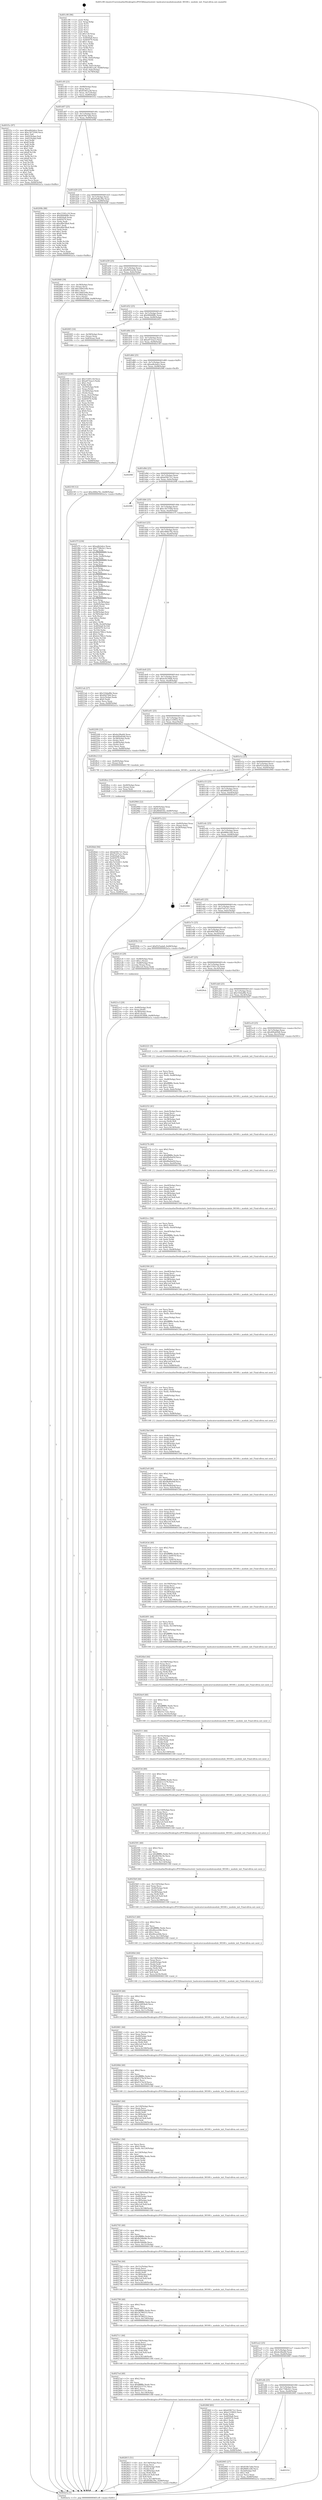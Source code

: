 digraph "0x401c90" {
  label = "0x401c90 (/mnt/c/Users/mathe/Desktop/tcc/POCII/binaries/extr_hashcatsrcmodulesmodule_00160.c_module_init_Final-ollvm.out::main(0))"
  labelloc = "t"
  node[shape=record]

  Entry [label="",width=0.3,height=0.3,shape=circle,fillcolor=black,style=filled]
  "0x401cf0" [label="{
     0x401cf0 [23]\l
     | [instrs]\l
     &nbsp;&nbsp;0x401cf0 \<+3\>: mov -0x68(%rbp),%eax\l
     &nbsp;&nbsp;0x401cf3 \<+2\>: mov %eax,%ecx\l
     &nbsp;&nbsp;0x401cf5 \<+6\>: sub $0x81661a28,%ecx\l
     &nbsp;&nbsp;0x401cfb \<+3\>: mov %eax,-0x7c(%rbp)\l
     &nbsp;&nbsp;0x401cfe \<+3\>: mov %ecx,-0x80(%rbp)\l
     &nbsp;&nbsp;0x401d01 \<+6\>: je 0000000000401f1e \<main+0x28e\>\l
  }"]
  "0x401f1e" [label="{
     0x401f1e [97]\l
     | [instrs]\l
     &nbsp;&nbsp;0x401f1e \<+5\>: mov $0xad4cbdce,%eax\l
     &nbsp;&nbsp;0x401f23 \<+5\>: mov $0xc3475504,%ecx\l
     &nbsp;&nbsp;0x401f28 \<+2\>: mov $0x1,%dl\l
     &nbsp;&nbsp;0x401f2a \<+4\>: mov -0x62(%rbp),%sil\l
     &nbsp;&nbsp;0x401f2e \<+4\>: mov -0x61(%rbp),%dil\l
     &nbsp;&nbsp;0x401f32 \<+3\>: mov %sil,%r8b\l
     &nbsp;&nbsp;0x401f35 \<+4\>: xor $0xff,%r8b\l
     &nbsp;&nbsp;0x401f39 \<+3\>: mov %dil,%r9b\l
     &nbsp;&nbsp;0x401f3c \<+4\>: xor $0xff,%r9b\l
     &nbsp;&nbsp;0x401f40 \<+3\>: xor $0x1,%dl\l
     &nbsp;&nbsp;0x401f43 \<+3\>: mov %r8b,%r10b\l
     &nbsp;&nbsp;0x401f46 \<+4\>: and $0xff,%r10b\l
     &nbsp;&nbsp;0x401f4a \<+3\>: and %dl,%sil\l
     &nbsp;&nbsp;0x401f4d \<+3\>: mov %r9b,%r11b\l
     &nbsp;&nbsp;0x401f50 \<+4\>: and $0xff,%r11b\l
     &nbsp;&nbsp;0x401f54 \<+3\>: and %dl,%dil\l
     &nbsp;&nbsp;0x401f57 \<+3\>: or %sil,%r10b\l
     &nbsp;&nbsp;0x401f5a \<+3\>: or %dil,%r11b\l
     &nbsp;&nbsp;0x401f5d \<+3\>: xor %r11b,%r10b\l
     &nbsp;&nbsp;0x401f60 \<+3\>: or %r9b,%r8b\l
     &nbsp;&nbsp;0x401f63 \<+4\>: xor $0xff,%r8b\l
     &nbsp;&nbsp;0x401f67 \<+3\>: or $0x1,%dl\l
     &nbsp;&nbsp;0x401f6a \<+3\>: and %dl,%r8b\l
     &nbsp;&nbsp;0x401f6d \<+3\>: or %r8b,%r10b\l
     &nbsp;&nbsp;0x401f70 \<+4\>: test $0x1,%r10b\l
     &nbsp;&nbsp;0x401f74 \<+3\>: cmovne %ecx,%eax\l
     &nbsp;&nbsp;0x401f77 \<+3\>: mov %eax,-0x68(%rbp)\l
     &nbsp;&nbsp;0x401f7a \<+5\>: jmp 0000000000402a1a \<main+0xd8a\>\l
  }"]
  "0x401d07" [label="{
     0x401d07 [25]\l
     | [instrs]\l
     &nbsp;&nbsp;0x401d07 \<+5\>: jmp 0000000000401d0c \<main+0x7c\>\l
     &nbsp;&nbsp;0x401d0c \<+3\>: mov -0x7c(%rbp),%eax\l
     &nbsp;&nbsp;0x401d0f \<+5\>: sub $0x818b7a6d,%eax\l
     &nbsp;&nbsp;0x401d14 \<+6\>: mov %eax,-0x84(%rbp)\l
     &nbsp;&nbsp;0x401d1a \<+6\>: je 000000000040209b \<main+0x40b\>\l
  }"]
  "0x402a1a" [label="{
     0x402a1a [5]\l
     | [instrs]\l
     &nbsp;&nbsp;0x402a1a \<+5\>: jmp 0000000000401cf0 \<main+0x60\>\l
  }"]
  "0x401c90" [label="{
     0x401c90 [96]\l
     | [instrs]\l
     &nbsp;&nbsp;0x401c90 \<+1\>: push %rbp\l
     &nbsp;&nbsp;0x401c91 \<+3\>: mov %rsp,%rbp\l
     &nbsp;&nbsp;0x401c94 \<+2\>: push %r15\l
     &nbsp;&nbsp;0x401c96 \<+2\>: push %r14\l
     &nbsp;&nbsp;0x401c98 \<+2\>: push %r13\l
     &nbsp;&nbsp;0x401c9a \<+2\>: push %r12\l
     &nbsp;&nbsp;0x401c9c \<+1\>: push %rbx\l
     &nbsp;&nbsp;0x401c9d \<+7\>: sub $0x118,%rsp\l
     &nbsp;&nbsp;0x401ca4 \<+2\>: xor %eax,%eax\l
     &nbsp;&nbsp;0x401ca6 \<+7\>: mov 0x4050a8,%ecx\l
     &nbsp;&nbsp;0x401cad \<+7\>: mov 0x405070,%edx\l
     &nbsp;&nbsp;0x401cb4 \<+3\>: sub $0x1,%eax\l
     &nbsp;&nbsp;0x401cb7 \<+3\>: mov %ecx,%r8d\l
     &nbsp;&nbsp;0x401cba \<+3\>: add %eax,%r8d\l
     &nbsp;&nbsp;0x401cbd \<+4\>: imul %r8d,%ecx\l
     &nbsp;&nbsp;0x401cc1 \<+3\>: and $0x1,%ecx\l
     &nbsp;&nbsp;0x401cc4 \<+3\>: cmp $0x0,%ecx\l
     &nbsp;&nbsp;0x401cc7 \<+4\>: sete %r9b\l
     &nbsp;&nbsp;0x401ccb \<+4\>: and $0x1,%r9b\l
     &nbsp;&nbsp;0x401ccf \<+4\>: mov %r9b,-0x62(%rbp)\l
     &nbsp;&nbsp;0x401cd3 \<+3\>: cmp $0xa,%edx\l
     &nbsp;&nbsp;0x401cd6 \<+4\>: setl %r9b\l
     &nbsp;&nbsp;0x401cda \<+4\>: and $0x1,%r9b\l
     &nbsp;&nbsp;0x401cde \<+4\>: mov %r9b,-0x61(%rbp)\l
     &nbsp;&nbsp;0x401ce2 \<+7\>: movl $0x81661a28,-0x68(%rbp)\l
     &nbsp;&nbsp;0x401ce9 \<+3\>: mov %edi,-0x6c(%rbp)\l
     &nbsp;&nbsp;0x401cec \<+4\>: mov %rsi,-0x78(%rbp)\l
  }"]
  Exit [label="",width=0.3,height=0.3,shape=circle,fillcolor=black,style=filled,peripheries=2]
  "0x40209b" [label="{
     0x40209b [88]\l
     | [instrs]\l
     &nbsp;&nbsp;0x40209b \<+5\>: mov $0x15301c18,%eax\l
     &nbsp;&nbsp;0x4020a0 \<+5\>: mov $0x99448f8c,%ecx\l
     &nbsp;&nbsp;0x4020a5 \<+7\>: mov 0x4050a8,%edx\l
     &nbsp;&nbsp;0x4020ac \<+7\>: mov 0x405070,%esi\l
     &nbsp;&nbsp;0x4020b3 \<+2\>: mov %edx,%edi\l
     &nbsp;&nbsp;0x4020b5 \<+6\>: sub $0xe89e58a4,%edi\l
     &nbsp;&nbsp;0x4020bb \<+3\>: sub $0x1,%edi\l
     &nbsp;&nbsp;0x4020be \<+6\>: add $0xe89e58a4,%edi\l
     &nbsp;&nbsp;0x4020c4 \<+3\>: imul %edi,%edx\l
     &nbsp;&nbsp;0x4020c7 \<+3\>: and $0x1,%edx\l
     &nbsp;&nbsp;0x4020ca \<+3\>: cmp $0x0,%edx\l
     &nbsp;&nbsp;0x4020cd \<+4\>: sete %r8b\l
     &nbsp;&nbsp;0x4020d1 \<+3\>: cmp $0xa,%esi\l
     &nbsp;&nbsp;0x4020d4 \<+4\>: setl %r9b\l
     &nbsp;&nbsp;0x4020d8 \<+3\>: mov %r8b,%r10b\l
     &nbsp;&nbsp;0x4020db \<+3\>: and %r9b,%r10b\l
     &nbsp;&nbsp;0x4020de \<+3\>: xor %r9b,%r8b\l
     &nbsp;&nbsp;0x4020e1 \<+3\>: or %r8b,%r10b\l
     &nbsp;&nbsp;0x4020e4 \<+4\>: test $0x1,%r10b\l
     &nbsp;&nbsp;0x4020e8 \<+3\>: cmovne %ecx,%eax\l
     &nbsp;&nbsp;0x4020eb \<+3\>: mov %eax,-0x68(%rbp)\l
     &nbsp;&nbsp;0x4020ee \<+5\>: jmp 0000000000402a1a \<main+0xd8a\>\l
  }"]
  "0x401d20" [label="{
     0x401d20 [25]\l
     | [instrs]\l
     &nbsp;&nbsp;0x401d20 \<+5\>: jmp 0000000000401d25 \<main+0x95\>\l
     &nbsp;&nbsp;0x401d25 \<+3\>: mov -0x7c(%rbp),%eax\l
     &nbsp;&nbsp;0x401d28 \<+5\>: sub $0x85d8a39a,%eax\l
     &nbsp;&nbsp;0x401d2d \<+6\>: mov %eax,-0x88(%rbp)\l
     &nbsp;&nbsp;0x401d33 \<+6\>: je 0000000000402848 \<main+0xbb8\>\l
  }"]
  "0x4028dd" [label="{
     0x4028dd [94]\l
     | [instrs]\l
     &nbsp;&nbsp;0x4028dd \<+5\>: mov $0xbf3817e1,%ecx\l
     &nbsp;&nbsp;0x4028e2 \<+5\>: mov $0xf7e07a1c,%edx\l
     &nbsp;&nbsp;0x4028e7 \<+7\>: mov 0x4050a8,%esi\l
     &nbsp;&nbsp;0x4028ee \<+8\>: mov 0x405070,%r8d\l
     &nbsp;&nbsp;0x4028f6 \<+3\>: mov %esi,%r9d\l
     &nbsp;&nbsp;0x4028f9 \<+7\>: add $0x7b102811,%r9d\l
     &nbsp;&nbsp;0x402900 \<+4\>: sub $0x1,%r9d\l
     &nbsp;&nbsp;0x402904 \<+7\>: sub $0x7b102811,%r9d\l
     &nbsp;&nbsp;0x40290b \<+4\>: imul %r9d,%esi\l
     &nbsp;&nbsp;0x40290f \<+3\>: and $0x1,%esi\l
     &nbsp;&nbsp;0x402912 \<+3\>: cmp $0x0,%esi\l
     &nbsp;&nbsp;0x402915 \<+4\>: sete %r10b\l
     &nbsp;&nbsp;0x402919 \<+4\>: cmp $0xa,%r8d\l
     &nbsp;&nbsp;0x40291d \<+4\>: setl %r11b\l
     &nbsp;&nbsp;0x402921 \<+3\>: mov %r10b,%bl\l
     &nbsp;&nbsp;0x402924 \<+3\>: and %r11b,%bl\l
     &nbsp;&nbsp;0x402927 \<+3\>: xor %r11b,%r10b\l
     &nbsp;&nbsp;0x40292a \<+3\>: or %r10b,%bl\l
     &nbsp;&nbsp;0x40292d \<+3\>: test $0x1,%bl\l
     &nbsp;&nbsp;0x402930 \<+3\>: cmovne %edx,%ecx\l
     &nbsp;&nbsp;0x402933 \<+3\>: mov %ecx,-0x68(%rbp)\l
     &nbsp;&nbsp;0x402936 \<+5\>: jmp 0000000000402a1a \<main+0xd8a\>\l
  }"]
  "0x402848" [label="{
     0x402848 [39]\l
     | [instrs]\l
     &nbsp;&nbsp;0x402848 \<+4\>: mov -0x38(%rbp),%rax\l
     &nbsp;&nbsp;0x40284c \<+2\>: mov (%rax),%ecx\l
     &nbsp;&nbsp;0x40284e \<+6\>: add $0x10642e6b,%ecx\l
     &nbsp;&nbsp;0x402854 \<+3\>: add $0x1,%ecx\l
     &nbsp;&nbsp;0x402857 \<+6\>: sub $0x10642e6b,%ecx\l
     &nbsp;&nbsp;0x40285d \<+4\>: mov -0x38(%rbp),%rax\l
     &nbsp;&nbsp;0x402861 \<+2\>: mov %ecx,(%rax)\l
     &nbsp;&nbsp;0x402863 \<+7\>: movl $0xdc9538d6,-0x68(%rbp)\l
     &nbsp;&nbsp;0x40286a \<+5\>: jmp 0000000000402a1a \<main+0xd8a\>\l
  }"]
  "0x401d39" [label="{
     0x401d39 [25]\l
     | [instrs]\l
     &nbsp;&nbsp;0x401d39 \<+5\>: jmp 0000000000401d3e \<main+0xae\>\l
     &nbsp;&nbsp;0x401d3e \<+3\>: mov -0x7c(%rbp),%eax\l
     &nbsp;&nbsp;0x401d41 \<+5\>: sub $0x8602ee4b,%eax\l
     &nbsp;&nbsp;0x401d46 \<+6\>: mov %eax,-0x8c(%rbp)\l
     &nbsp;&nbsp;0x401d4c \<+6\>: je 0000000000402953 \<main+0xcc3\>\l
  }"]
  "0x4028ce" [label="{
     0x4028ce [15]\l
     | [instrs]\l
     &nbsp;&nbsp;0x4028ce \<+4\>: mov -0x40(%rbp),%rax\l
     &nbsp;&nbsp;0x4028d2 \<+3\>: mov (%rax),%rax\l
     &nbsp;&nbsp;0x4028d5 \<+3\>: mov %rax,%rdi\l
     &nbsp;&nbsp;0x4028d8 \<+5\>: call 0000000000401030 \<free@plt\>\l
     | [calls]\l
     &nbsp;&nbsp;0x401030 \{1\} (unknown)\l
  }"]
  "0x402953" [label="{
     0x402953\l
  }", style=dashed]
  "0x401d52" [label="{
     0x401d52 [25]\l
     | [instrs]\l
     &nbsp;&nbsp;0x401d52 \<+5\>: jmp 0000000000401d57 \<main+0xc7\>\l
     &nbsp;&nbsp;0x401d57 \<+3\>: mov -0x7c(%rbp),%eax\l
     &nbsp;&nbsp;0x401d5a \<+5\>: sub $0x99448f8c,%eax\l
     &nbsp;&nbsp;0x401d5f \<+6\>: mov %eax,-0x90(%rbp)\l
     &nbsp;&nbsp;0x401d65 \<+6\>: je 00000000004020f3 \<main+0x463\>\l
  }"]
  "0x402815" [label="{
     0x402815 [51]\l
     | [instrs]\l
     &nbsp;&nbsp;0x402815 \<+6\>: mov -0x134(%rbp),%ecx\l
     &nbsp;&nbsp;0x40281b \<+3\>: imul %eax,%ecx\l
     &nbsp;&nbsp;0x40281e \<+4\>: mov -0x40(%rbp),%rdi\l
     &nbsp;&nbsp;0x402822 \<+3\>: mov (%rdi),%rdi\l
     &nbsp;&nbsp;0x402825 \<+4\>: mov -0x38(%rbp),%r8\l
     &nbsp;&nbsp;0x402829 \<+3\>: movslq (%r8),%r8\l
     &nbsp;&nbsp;0x40282c \<+7\>: imul $0x1e0,%r8,%r8\l
     &nbsp;&nbsp;0x402833 \<+3\>: add %r8,%rdi\l
     &nbsp;&nbsp;0x402836 \<+6\>: mov %ecx,0x1d8(%rdi)\l
     &nbsp;&nbsp;0x40283c \<+7\>: movl $0x85d8a39a,-0x68(%rbp)\l
     &nbsp;&nbsp;0x402843 \<+5\>: jmp 0000000000402a1a \<main+0xd8a\>\l
  }"]
  "0x4020f3" [label="{
     0x4020f3 [16]\l
     | [instrs]\l
     &nbsp;&nbsp;0x4020f3 \<+4\>: mov -0x58(%rbp),%rax\l
     &nbsp;&nbsp;0x4020f7 \<+3\>: mov (%rax),%rax\l
     &nbsp;&nbsp;0x4020fa \<+4\>: mov 0x8(%rax),%rdi\l
     &nbsp;&nbsp;0x4020fe \<+5\>: call 0000000000401060 \<atoi@plt\>\l
     | [calls]\l
     &nbsp;&nbsp;0x401060 \{1\} (unknown)\l
  }"]
  "0x401d6b" [label="{
     0x401d6b [25]\l
     | [instrs]\l
     &nbsp;&nbsp;0x401d6b \<+5\>: jmp 0000000000401d70 \<main+0xe0\>\l
     &nbsp;&nbsp;0x401d70 \<+3\>: mov -0x7c(%rbp),%eax\l
     &nbsp;&nbsp;0x401d73 \<+5\>: sub $0xa973eac3,%eax\l
     &nbsp;&nbsp;0x401d78 \<+6\>: mov %eax,-0x94(%rbp)\l
     &nbsp;&nbsp;0x401d7e \<+6\>: je 000000000040219f \<main+0x50f\>\l
  }"]
  "0x4027ed" [label="{
     0x4027ed [40]\l
     | [instrs]\l
     &nbsp;&nbsp;0x4027ed \<+5\>: mov $0x2,%ecx\l
     &nbsp;&nbsp;0x4027f2 \<+1\>: cltd\l
     &nbsp;&nbsp;0x4027f3 \<+2\>: idiv %ecx\l
     &nbsp;&nbsp;0x4027f5 \<+6\>: imul $0xfffffffe,%edx,%ecx\l
     &nbsp;&nbsp;0x4027fb \<+6\>: add $0xf2515751,%ecx\l
     &nbsp;&nbsp;0x402801 \<+3\>: add $0x1,%ecx\l
     &nbsp;&nbsp;0x402804 \<+6\>: sub $0xf2515751,%ecx\l
     &nbsp;&nbsp;0x40280a \<+6\>: mov %ecx,-0x134(%rbp)\l
     &nbsp;&nbsp;0x402810 \<+5\>: call 0000000000401160 \<next_i\>\l
     | [calls]\l
     &nbsp;&nbsp;0x401160 \{1\} (/mnt/c/Users/mathe/Desktop/tcc/POCII/binaries/extr_hashcatsrcmodulesmodule_00160.c_module_init_Final-ollvm.out::next_i)\l
  }"]
  "0x40219f" [label="{
     0x40219f [12]\l
     | [instrs]\l
     &nbsp;&nbsp;0x40219f \<+7\>: movl $0xc666a76c,-0x68(%rbp)\l
     &nbsp;&nbsp;0x4021a6 \<+5\>: jmp 0000000000402a1a \<main+0xd8a\>\l
  }"]
  "0x401d84" [label="{
     0x401d84 [25]\l
     | [instrs]\l
     &nbsp;&nbsp;0x401d84 \<+5\>: jmp 0000000000401d89 \<main+0xf9\>\l
     &nbsp;&nbsp;0x401d89 \<+3\>: mov -0x7c(%rbp),%eax\l
     &nbsp;&nbsp;0x401d8c \<+5\>: sub $0xad4cbdce,%eax\l
     &nbsp;&nbsp;0x401d91 \<+6\>: mov %eax,-0x98(%rbp)\l
     &nbsp;&nbsp;0x401d97 \<+6\>: je 000000000040298f \<main+0xcff\>\l
  }"]
  "0x4027c1" [label="{
     0x4027c1 [44]\l
     | [instrs]\l
     &nbsp;&nbsp;0x4027c1 \<+6\>: mov -0x130(%rbp),%ecx\l
     &nbsp;&nbsp;0x4027c7 \<+3\>: imul %eax,%ecx\l
     &nbsp;&nbsp;0x4027ca \<+4\>: mov -0x40(%rbp),%rdi\l
     &nbsp;&nbsp;0x4027ce \<+3\>: mov (%rdi),%rdi\l
     &nbsp;&nbsp;0x4027d1 \<+4\>: mov -0x38(%rbp),%r8\l
     &nbsp;&nbsp;0x4027d5 \<+3\>: movslq (%r8),%r8\l
     &nbsp;&nbsp;0x4027d8 \<+7\>: imul $0x1e0,%r8,%r8\l
     &nbsp;&nbsp;0x4027df \<+3\>: add %r8,%rdi\l
     &nbsp;&nbsp;0x4027e2 \<+6\>: mov %ecx,0x1d4(%rdi)\l
     &nbsp;&nbsp;0x4027e8 \<+5\>: call 0000000000401160 \<next_i\>\l
     | [calls]\l
     &nbsp;&nbsp;0x401160 \{1\} (/mnt/c/Users/mathe/Desktop/tcc/POCII/binaries/extr_hashcatsrcmodulesmodule_00160.c_module_init_Final-ollvm.out::next_i)\l
  }"]
  "0x40298f" [label="{
     0x40298f\l
  }", style=dashed]
  "0x401d9d" [label="{
     0x401d9d [25]\l
     | [instrs]\l
     &nbsp;&nbsp;0x401d9d \<+5\>: jmp 0000000000401da2 \<main+0x112\>\l
     &nbsp;&nbsp;0x401da2 \<+3\>: mov -0x7c(%rbp),%eax\l
     &nbsp;&nbsp;0x401da5 \<+5\>: sub $0xbf3817e1,%eax\l
     &nbsp;&nbsp;0x401daa \<+6\>: mov %eax,-0x9c(%rbp)\l
     &nbsp;&nbsp;0x401db0 \<+6\>: je 00000000004029f8 \<main+0xd68\>\l
  }"]
  "0x402799" [label="{
     0x402799 [40]\l
     | [instrs]\l
     &nbsp;&nbsp;0x402799 \<+5\>: mov $0x2,%ecx\l
     &nbsp;&nbsp;0x40279e \<+1\>: cltd\l
     &nbsp;&nbsp;0x40279f \<+2\>: idiv %ecx\l
     &nbsp;&nbsp;0x4027a1 \<+6\>: imul $0xfffffffe,%edx,%ecx\l
     &nbsp;&nbsp;0x4027a7 \<+6\>: add $0x34786253,%ecx\l
     &nbsp;&nbsp;0x4027ad \<+3\>: add $0x1,%ecx\l
     &nbsp;&nbsp;0x4027b0 \<+6\>: sub $0x34786253,%ecx\l
     &nbsp;&nbsp;0x4027b6 \<+6\>: mov %ecx,-0x130(%rbp)\l
     &nbsp;&nbsp;0x4027bc \<+5\>: call 0000000000401160 \<next_i\>\l
     | [calls]\l
     &nbsp;&nbsp;0x401160 \{1\} (/mnt/c/Users/mathe/Desktop/tcc/POCII/binaries/extr_hashcatsrcmodulesmodule_00160.c_module_init_Final-ollvm.out::next_i)\l
  }"]
  "0x4029f8" [label="{
     0x4029f8\l
  }", style=dashed]
  "0x401db6" [label="{
     0x401db6 [25]\l
     | [instrs]\l
     &nbsp;&nbsp;0x401db6 \<+5\>: jmp 0000000000401dbb \<main+0x12b\>\l
     &nbsp;&nbsp;0x401dbb \<+3\>: mov -0x7c(%rbp),%eax\l
     &nbsp;&nbsp;0x401dbe \<+5\>: sub $0xc3475504,%eax\l
     &nbsp;&nbsp;0x401dc3 \<+6\>: mov %eax,-0xa0(%rbp)\l
     &nbsp;&nbsp;0x401dc9 \<+6\>: je 0000000000401f7f \<main+0x2ef\>\l
  }"]
  "0x40276d" [label="{
     0x40276d [44]\l
     | [instrs]\l
     &nbsp;&nbsp;0x40276d \<+6\>: mov -0x12c(%rbp),%ecx\l
     &nbsp;&nbsp;0x402773 \<+3\>: imul %eax,%ecx\l
     &nbsp;&nbsp;0x402776 \<+4\>: mov -0x40(%rbp),%rdi\l
     &nbsp;&nbsp;0x40277a \<+3\>: mov (%rdi),%rdi\l
     &nbsp;&nbsp;0x40277d \<+4\>: mov -0x38(%rbp),%r8\l
     &nbsp;&nbsp;0x402781 \<+3\>: movslq (%r8),%r8\l
     &nbsp;&nbsp;0x402784 \<+7\>: imul $0x1e0,%r8,%r8\l
     &nbsp;&nbsp;0x40278b \<+3\>: add %r8,%rdi\l
     &nbsp;&nbsp;0x40278e \<+6\>: mov %ecx,0x1d0(%rdi)\l
     &nbsp;&nbsp;0x402794 \<+5\>: call 0000000000401160 \<next_i\>\l
     | [calls]\l
     &nbsp;&nbsp;0x401160 \{1\} (/mnt/c/Users/mathe/Desktop/tcc/POCII/binaries/extr_hashcatsrcmodulesmodule_00160.c_module_init_Final-ollvm.out::next_i)\l
  }"]
  "0x401f7f" [label="{
     0x401f7f [230]\l
     | [instrs]\l
     &nbsp;&nbsp;0x401f7f \<+5\>: mov $0xad4cbdce,%eax\l
     &nbsp;&nbsp;0x401f84 \<+5\>: mov $0x7768c0c1,%ecx\l
     &nbsp;&nbsp;0x401f89 \<+3\>: mov %rsp,%rdx\l
     &nbsp;&nbsp;0x401f8c \<+4\>: add $0xfffffffffffffff0,%rdx\l
     &nbsp;&nbsp;0x401f90 \<+3\>: mov %rdx,%rsp\l
     &nbsp;&nbsp;0x401f93 \<+4\>: mov %rdx,-0x60(%rbp)\l
     &nbsp;&nbsp;0x401f97 \<+3\>: mov %rsp,%rdx\l
     &nbsp;&nbsp;0x401f9a \<+4\>: add $0xfffffffffffffff0,%rdx\l
     &nbsp;&nbsp;0x401f9e \<+3\>: mov %rdx,%rsp\l
     &nbsp;&nbsp;0x401fa1 \<+3\>: mov %rsp,%rsi\l
     &nbsp;&nbsp;0x401fa4 \<+4\>: add $0xfffffffffffffff0,%rsi\l
     &nbsp;&nbsp;0x401fa8 \<+3\>: mov %rsi,%rsp\l
     &nbsp;&nbsp;0x401fab \<+4\>: mov %rsi,-0x58(%rbp)\l
     &nbsp;&nbsp;0x401faf \<+3\>: mov %rsp,%rsi\l
     &nbsp;&nbsp;0x401fb2 \<+4\>: add $0xfffffffffffffff0,%rsi\l
     &nbsp;&nbsp;0x401fb6 \<+3\>: mov %rsi,%rsp\l
     &nbsp;&nbsp;0x401fb9 \<+4\>: mov %rsi,-0x50(%rbp)\l
     &nbsp;&nbsp;0x401fbd \<+3\>: mov %rsp,%rsi\l
     &nbsp;&nbsp;0x401fc0 \<+4\>: add $0xfffffffffffffff0,%rsi\l
     &nbsp;&nbsp;0x401fc4 \<+3\>: mov %rsi,%rsp\l
     &nbsp;&nbsp;0x401fc7 \<+4\>: mov %rsi,-0x48(%rbp)\l
     &nbsp;&nbsp;0x401fcb \<+3\>: mov %rsp,%rsi\l
     &nbsp;&nbsp;0x401fce \<+4\>: add $0xfffffffffffffff0,%rsi\l
     &nbsp;&nbsp;0x401fd2 \<+3\>: mov %rsi,%rsp\l
     &nbsp;&nbsp;0x401fd5 \<+4\>: mov %rsi,-0x40(%rbp)\l
     &nbsp;&nbsp;0x401fd9 \<+3\>: mov %rsp,%rsi\l
     &nbsp;&nbsp;0x401fdc \<+4\>: add $0xfffffffffffffff0,%rsi\l
     &nbsp;&nbsp;0x401fe0 \<+3\>: mov %rsi,%rsp\l
     &nbsp;&nbsp;0x401fe3 \<+4\>: mov %rsi,-0x38(%rbp)\l
     &nbsp;&nbsp;0x401fe7 \<+4\>: mov -0x60(%rbp),%rsi\l
     &nbsp;&nbsp;0x401feb \<+6\>: movl $0x0,(%rsi)\l
     &nbsp;&nbsp;0x401ff1 \<+3\>: mov -0x6c(%rbp),%edi\l
     &nbsp;&nbsp;0x401ff4 \<+2\>: mov %edi,(%rdx)\l
     &nbsp;&nbsp;0x401ff6 \<+4\>: mov -0x58(%rbp),%rsi\l
     &nbsp;&nbsp;0x401ffa \<+4\>: mov -0x78(%rbp),%r8\l
     &nbsp;&nbsp;0x401ffe \<+3\>: mov %r8,(%rsi)\l
     &nbsp;&nbsp;0x402001 \<+3\>: cmpl $0x2,(%rdx)\l
     &nbsp;&nbsp;0x402004 \<+4\>: setne %r9b\l
     &nbsp;&nbsp;0x402008 \<+4\>: and $0x1,%r9b\l
     &nbsp;&nbsp;0x40200c \<+4\>: mov %r9b,-0x2d(%rbp)\l
     &nbsp;&nbsp;0x402010 \<+8\>: mov 0x4050a8,%r10d\l
     &nbsp;&nbsp;0x402018 \<+8\>: mov 0x405070,%r11d\l
     &nbsp;&nbsp;0x402020 \<+3\>: mov %r10d,%ebx\l
     &nbsp;&nbsp;0x402023 \<+6\>: add $0xb2e786c2,%ebx\l
     &nbsp;&nbsp;0x402029 \<+3\>: sub $0x1,%ebx\l
     &nbsp;&nbsp;0x40202c \<+6\>: sub $0xb2e786c2,%ebx\l
     &nbsp;&nbsp;0x402032 \<+4\>: imul %ebx,%r10d\l
     &nbsp;&nbsp;0x402036 \<+4\>: and $0x1,%r10d\l
     &nbsp;&nbsp;0x40203a \<+4\>: cmp $0x0,%r10d\l
     &nbsp;&nbsp;0x40203e \<+4\>: sete %r9b\l
     &nbsp;&nbsp;0x402042 \<+4\>: cmp $0xa,%r11d\l
     &nbsp;&nbsp;0x402046 \<+4\>: setl %r14b\l
     &nbsp;&nbsp;0x40204a \<+3\>: mov %r9b,%r15b\l
     &nbsp;&nbsp;0x40204d \<+3\>: and %r14b,%r15b\l
     &nbsp;&nbsp;0x402050 \<+3\>: xor %r14b,%r9b\l
     &nbsp;&nbsp;0x402053 \<+3\>: or %r9b,%r15b\l
     &nbsp;&nbsp;0x402056 \<+4\>: test $0x1,%r15b\l
     &nbsp;&nbsp;0x40205a \<+3\>: cmovne %ecx,%eax\l
     &nbsp;&nbsp;0x40205d \<+3\>: mov %eax,-0x68(%rbp)\l
     &nbsp;&nbsp;0x402060 \<+5\>: jmp 0000000000402a1a \<main+0xd8a\>\l
  }"]
  "0x401dcf" [label="{
     0x401dcf [25]\l
     | [instrs]\l
     &nbsp;&nbsp;0x401dcf \<+5\>: jmp 0000000000401dd4 \<main+0x144\>\l
     &nbsp;&nbsp;0x401dd4 \<+3\>: mov -0x7c(%rbp),%eax\l
     &nbsp;&nbsp;0x401dd7 \<+5\>: sub $0xc666a76c,%eax\l
     &nbsp;&nbsp;0x401ddc \<+6\>: mov %eax,-0xa4(%rbp)\l
     &nbsp;&nbsp;0x401de2 \<+6\>: je 00000000004021ab \<main+0x51b\>\l
  }"]
  "0x402745" [label="{
     0x402745 [40]\l
     | [instrs]\l
     &nbsp;&nbsp;0x402745 \<+5\>: mov $0x2,%ecx\l
     &nbsp;&nbsp;0x40274a \<+1\>: cltd\l
     &nbsp;&nbsp;0x40274b \<+2\>: idiv %ecx\l
     &nbsp;&nbsp;0x40274d \<+6\>: imul $0xfffffffe,%edx,%ecx\l
     &nbsp;&nbsp;0x402753 \<+6\>: add $0x8e54bfdb,%ecx\l
     &nbsp;&nbsp;0x402759 \<+3\>: add $0x1,%ecx\l
     &nbsp;&nbsp;0x40275c \<+6\>: sub $0x8e54bfdb,%ecx\l
     &nbsp;&nbsp;0x402762 \<+6\>: mov %ecx,-0x12c(%rbp)\l
     &nbsp;&nbsp;0x402768 \<+5\>: call 0000000000401160 \<next_i\>\l
     | [calls]\l
     &nbsp;&nbsp;0x401160 \{1\} (/mnt/c/Users/mathe/Desktop/tcc/POCII/binaries/extr_hashcatsrcmodulesmodule_00160.c_module_init_Final-ollvm.out::next_i)\l
  }"]
  "0x4021ab" [label="{
     0x4021ab [27]\l
     | [instrs]\l
     &nbsp;&nbsp;0x4021ab \<+5\>: mov $0x316daf6b,%eax\l
     &nbsp;&nbsp;0x4021b0 \<+5\>: mov $0x40d7fd4,%ecx\l
     &nbsp;&nbsp;0x4021b5 \<+3\>: mov -0x2c(%rbp),%edx\l
     &nbsp;&nbsp;0x4021b8 \<+3\>: cmp $0x0,%edx\l
     &nbsp;&nbsp;0x4021bb \<+3\>: cmove %ecx,%eax\l
     &nbsp;&nbsp;0x4021be \<+3\>: mov %eax,-0x68(%rbp)\l
     &nbsp;&nbsp;0x4021c1 \<+5\>: jmp 0000000000402a1a \<main+0xd8a\>\l
  }"]
  "0x401de8" [label="{
     0x401de8 [25]\l
     | [instrs]\l
     &nbsp;&nbsp;0x401de8 \<+5\>: jmp 0000000000401ded \<main+0x15d\>\l
     &nbsp;&nbsp;0x401ded \<+3\>: mov -0x7c(%rbp),%eax\l
     &nbsp;&nbsp;0x401df0 \<+5\>: sub $0xdc9538d6,%eax\l
     &nbsp;&nbsp;0x401df5 \<+6\>: mov %eax,-0xa8(%rbp)\l
     &nbsp;&nbsp;0x401dfb \<+6\>: je 0000000000402200 \<main+0x570\>\l
  }"]
  "0x402719" [label="{
     0x402719 [44]\l
     | [instrs]\l
     &nbsp;&nbsp;0x402719 \<+6\>: mov -0x128(%rbp),%ecx\l
     &nbsp;&nbsp;0x40271f \<+3\>: imul %eax,%ecx\l
     &nbsp;&nbsp;0x402722 \<+4\>: mov -0x40(%rbp),%rdi\l
     &nbsp;&nbsp;0x402726 \<+3\>: mov (%rdi),%rdi\l
     &nbsp;&nbsp;0x402729 \<+4\>: mov -0x38(%rbp),%r8\l
     &nbsp;&nbsp;0x40272d \<+3\>: movslq (%r8),%r8\l
     &nbsp;&nbsp;0x402730 \<+7\>: imul $0x1e0,%r8,%r8\l
     &nbsp;&nbsp;0x402737 \<+3\>: add %r8,%rdi\l
     &nbsp;&nbsp;0x40273a \<+6\>: mov %ecx,0x198(%rdi)\l
     &nbsp;&nbsp;0x402740 \<+5\>: call 0000000000401160 \<next_i\>\l
     | [calls]\l
     &nbsp;&nbsp;0x401160 \{1\} (/mnt/c/Users/mathe/Desktop/tcc/POCII/binaries/extr_hashcatsrcmodulesmodule_00160.c_module_init_Final-ollvm.out::next_i)\l
  }"]
  "0x402200" [label="{
     0x402200 [33]\l
     | [instrs]\l
     &nbsp;&nbsp;0x402200 \<+5\>: mov $0x4e2fbe64,%eax\l
     &nbsp;&nbsp;0x402205 \<+5\>: mov $0x400a82b8,%ecx\l
     &nbsp;&nbsp;0x40220a \<+4\>: mov -0x38(%rbp),%rdx\l
     &nbsp;&nbsp;0x40220e \<+2\>: mov (%rdx),%esi\l
     &nbsp;&nbsp;0x402210 \<+4\>: mov -0x48(%rbp),%rdx\l
     &nbsp;&nbsp;0x402214 \<+2\>: cmp (%rdx),%esi\l
     &nbsp;&nbsp;0x402216 \<+3\>: cmovl %ecx,%eax\l
     &nbsp;&nbsp;0x402219 \<+3\>: mov %eax,-0x68(%rbp)\l
     &nbsp;&nbsp;0x40221c \<+5\>: jmp 0000000000402a1a \<main+0xd8a\>\l
  }"]
  "0x401e01" [label="{
     0x401e01 [25]\l
     | [instrs]\l
     &nbsp;&nbsp;0x401e01 \<+5\>: jmp 0000000000401e06 \<main+0x176\>\l
     &nbsp;&nbsp;0x401e06 \<+3\>: mov -0x7c(%rbp),%eax\l
     &nbsp;&nbsp;0x401e09 \<+5\>: sub $0xe1339f22,%eax\l
     &nbsp;&nbsp;0x401e0e \<+6\>: mov %eax,-0xac(%rbp)\l
     &nbsp;&nbsp;0x401e14 \<+6\>: je 00000000004028c2 \<main+0xc32\>\l
  }"]
  "0x4026e1" [label="{
     0x4026e1 [56]\l
     | [instrs]\l
     &nbsp;&nbsp;0x4026e1 \<+2\>: xor %ecx,%ecx\l
     &nbsp;&nbsp;0x4026e3 \<+5\>: mov $0x2,%edx\l
     &nbsp;&nbsp;0x4026e8 \<+6\>: mov %edx,-0x124(%rbp)\l
     &nbsp;&nbsp;0x4026ee \<+1\>: cltd\l
     &nbsp;&nbsp;0x4026ef \<+6\>: mov -0x124(%rbp),%esi\l
     &nbsp;&nbsp;0x4026f5 \<+2\>: idiv %esi\l
     &nbsp;&nbsp;0x4026f7 \<+6\>: imul $0xfffffffe,%edx,%edx\l
     &nbsp;&nbsp;0x4026fd \<+3\>: mov %ecx,%r9d\l
     &nbsp;&nbsp;0x402700 \<+3\>: sub %edx,%r9d\l
     &nbsp;&nbsp;0x402703 \<+2\>: mov %ecx,%edx\l
     &nbsp;&nbsp;0x402705 \<+3\>: sub $0x1,%edx\l
     &nbsp;&nbsp;0x402708 \<+3\>: add %edx,%r9d\l
     &nbsp;&nbsp;0x40270b \<+3\>: sub %r9d,%ecx\l
     &nbsp;&nbsp;0x40270e \<+6\>: mov %ecx,-0x128(%rbp)\l
     &nbsp;&nbsp;0x402714 \<+5\>: call 0000000000401160 \<next_i\>\l
     | [calls]\l
     &nbsp;&nbsp;0x401160 \{1\} (/mnt/c/Users/mathe/Desktop/tcc/POCII/binaries/extr_hashcatsrcmodulesmodule_00160.c_module_init_Final-ollvm.out::next_i)\l
  }"]
  "0x4028c2" [label="{
     0x4028c2 [12]\l
     | [instrs]\l
     &nbsp;&nbsp;0x4028c2 \<+4\>: mov -0x40(%rbp),%rax\l
     &nbsp;&nbsp;0x4028c6 \<+3\>: mov (%rax),%rdi\l
     &nbsp;&nbsp;0x4028c9 \<+5\>: call 00000000004017f0 \<module_init\>\l
     | [calls]\l
     &nbsp;&nbsp;0x4017f0 \{1\} (/mnt/c/Users/mathe/Desktop/tcc/POCII/binaries/extr_hashcatsrcmodulesmodule_00160.c_module_init_Final-ollvm.out::module_init)\l
  }"]
  "0x401e1a" [label="{
     0x401e1a [25]\l
     | [instrs]\l
     &nbsp;&nbsp;0x401e1a \<+5\>: jmp 0000000000401e1f \<main+0x18f\>\l
     &nbsp;&nbsp;0x401e1f \<+3\>: mov -0x7c(%rbp),%eax\l
     &nbsp;&nbsp;0x401e22 \<+5\>: sub $0xf525ada8,%eax\l
     &nbsp;&nbsp;0x401e27 \<+6\>: mov %eax,-0xb0(%rbp)\l
     &nbsp;&nbsp;0x401e2d \<+6\>: je 0000000000402964 \<main+0xcd4\>\l
  }"]
  "0x4026b5" [label="{
     0x4026b5 [44]\l
     | [instrs]\l
     &nbsp;&nbsp;0x4026b5 \<+6\>: mov -0x120(%rbp),%ecx\l
     &nbsp;&nbsp;0x4026bb \<+3\>: imul %eax,%ecx\l
     &nbsp;&nbsp;0x4026be \<+4\>: mov -0x40(%rbp),%rdi\l
     &nbsp;&nbsp;0x4026c2 \<+3\>: mov (%rdi),%rdi\l
     &nbsp;&nbsp;0x4026c5 \<+4\>: mov -0x38(%rbp),%r8\l
     &nbsp;&nbsp;0x4026c9 \<+3\>: movslq (%r8),%r8\l
     &nbsp;&nbsp;0x4026cc \<+7\>: imul $0x1e0,%r8,%r8\l
     &nbsp;&nbsp;0x4026d3 \<+3\>: add %r8,%rdi\l
     &nbsp;&nbsp;0x4026d6 \<+6\>: mov %ecx,0x194(%rdi)\l
     &nbsp;&nbsp;0x4026dc \<+5\>: call 0000000000401160 \<next_i\>\l
     | [calls]\l
     &nbsp;&nbsp;0x401160 \{1\} (/mnt/c/Users/mathe/Desktop/tcc/POCII/binaries/extr_hashcatsrcmodulesmodule_00160.c_module_init_Final-ollvm.out::next_i)\l
  }"]
  "0x402964" [label="{
     0x402964 [22]\l
     | [instrs]\l
     &nbsp;&nbsp;0x402964 \<+4\>: mov -0x60(%rbp),%rax\l
     &nbsp;&nbsp;0x402968 \<+6\>: movl $0x0,(%rax)\l
     &nbsp;&nbsp;0x40296e \<+7\>: movl $0xf664f182,-0x68(%rbp)\l
     &nbsp;&nbsp;0x402975 \<+5\>: jmp 0000000000402a1a \<main+0xd8a\>\l
  }"]
  "0x401e33" [label="{
     0x401e33 [25]\l
     | [instrs]\l
     &nbsp;&nbsp;0x401e33 \<+5\>: jmp 0000000000401e38 \<main+0x1a8\>\l
     &nbsp;&nbsp;0x401e38 \<+3\>: mov -0x7c(%rbp),%eax\l
     &nbsp;&nbsp;0x401e3b \<+5\>: sub $0xf664f182,%eax\l
     &nbsp;&nbsp;0x401e40 \<+6\>: mov %eax,-0xb4(%rbp)\l
     &nbsp;&nbsp;0x401e46 \<+6\>: je 000000000040297a \<main+0xcea\>\l
  }"]
  "0x40268d" [label="{
     0x40268d [40]\l
     | [instrs]\l
     &nbsp;&nbsp;0x40268d \<+5\>: mov $0x2,%ecx\l
     &nbsp;&nbsp;0x402692 \<+1\>: cltd\l
     &nbsp;&nbsp;0x402693 \<+2\>: idiv %ecx\l
     &nbsp;&nbsp;0x402695 \<+6\>: imul $0xfffffffe,%edx,%ecx\l
     &nbsp;&nbsp;0x40269b \<+6\>: sub $0xf1274c5f,%ecx\l
     &nbsp;&nbsp;0x4026a1 \<+3\>: add $0x1,%ecx\l
     &nbsp;&nbsp;0x4026a4 \<+6\>: add $0xf1274c5f,%ecx\l
     &nbsp;&nbsp;0x4026aa \<+6\>: mov %ecx,-0x120(%rbp)\l
     &nbsp;&nbsp;0x4026b0 \<+5\>: call 0000000000401160 \<next_i\>\l
     | [calls]\l
     &nbsp;&nbsp;0x401160 \{1\} (/mnt/c/Users/mathe/Desktop/tcc/POCII/binaries/extr_hashcatsrcmodulesmodule_00160.c_module_init_Final-ollvm.out::next_i)\l
  }"]
  "0x40297a" [label="{
     0x40297a [21]\l
     | [instrs]\l
     &nbsp;&nbsp;0x40297a \<+4\>: mov -0x60(%rbp),%rax\l
     &nbsp;&nbsp;0x40297e \<+2\>: mov (%rax),%eax\l
     &nbsp;&nbsp;0x402980 \<+4\>: lea -0x28(%rbp),%rsp\l
     &nbsp;&nbsp;0x402984 \<+1\>: pop %rbx\l
     &nbsp;&nbsp;0x402985 \<+2\>: pop %r12\l
     &nbsp;&nbsp;0x402987 \<+2\>: pop %r13\l
     &nbsp;&nbsp;0x402989 \<+2\>: pop %r14\l
     &nbsp;&nbsp;0x40298b \<+2\>: pop %r15\l
     &nbsp;&nbsp;0x40298d \<+1\>: pop %rbp\l
     &nbsp;&nbsp;0x40298e \<+1\>: ret\l
  }"]
  "0x401e4c" [label="{
     0x401e4c [25]\l
     | [instrs]\l
     &nbsp;&nbsp;0x401e4c \<+5\>: jmp 0000000000401e51 \<main+0x1c1\>\l
     &nbsp;&nbsp;0x401e51 \<+3\>: mov -0x7c(%rbp),%eax\l
     &nbsp;&nbsp;0x401e54 \<+5\>: sub $0xf666c2d0,%eax\l
     &nbsp;&nbsp;0x401e59 \<+6\>: mov %eax,-0xb8(%rbp)\l
     &nbsp;&nbsp;0x401e5f \<+6\>: je 0000000000402080 \<main+0x3f0\>\l
  }"]
  "0x402661" [label="{
     0x402661 [44]\l
     | [instrs]\l
     &nbsp;&nbsp;0x402661 \<+6\>: mov -0x11c(%rbp),%ecx\l
     &nbsp;&nbsp;0x402667 \<+3\>: imul %eax,%ecx\l
     &nbsp;&nbsp;0x40266a \<+4\>: mov -0x40(%rbp),%rdi\l
     &nbsp;&nbsp;0x40266e \<+3\>: mov (%rdi),%rdi\l
     &nbsp;&nbsp;0x402671 \<+4\>: mov -0x38(%rbp),%r8\l
     &nbsp;&nbsp;0x402675 \<+3\>: movslq (%r8),%r8\l
     &nbsp;&nbsp;0x402678 \<+7\>: imul $0x1e0,%r8,%r8\l
     &nbsp;&nbsp;0x40267f \<+3\>: add %r8,%rdi\l
     &nbsp;&nbsp;0x402682 \<+6\>: mov %ecx,0x190(%rdi)\l
     &nbsp;&nbsp;0x402688 \<+5\>: call 0000000000401160 \<next_i\>\l
     | [calls]\l
     &nbsp;&nbsp;0x401160 \{1\} (/mnt/c/Users/mathe/Desktop/tcc/POCII/binaries/extr_hashcatsrcmodulesmodule_00160.c_module_init_Final-ollvm.out::next_i)\l
  }"]
  "0x402080" [label="{
     0x402080\l
  }", style=dashed]
  "0x401e65" [label="{
     0x401e65 [25]\l
     | [instrs]\l
     &nbsp;&nbsp;0x401e65 \<+5\>: jmp 0000000000401e6a \<main+0x1da\>\l
     &nbsp;&nbsp;0x401e6a \<+3\>: mov -0x7c(%rbp),%eax\l
     &nbsp;&nbsp;0x401e6d \<+5\>: sub $0xf7e07a1c,%eax\l
     &nbsp;&nbsp;0x401e72 \<+6\>: mov %eax,-0xbc(%rbp)\l
     &nbsp;&nbsp;0x401e78 \<+6\>: je 000000000040293b \<main+0xcab\>\l
  }"]
  "0x402639" [label="{
     0x402639 [40]\l
     | [instrs]\l
     &nbsp;&nbsp;0x402639 \<+5\>: mov $0x2,%ecx\l
     &nbsp;&nbsp;0x40263e \<+1\>: cltd\l
     &nbsp;&nbsp;0x40263f \<+2\>: idiv %ecx\l
     &nbsp;&nbsp;0x402641 \<+6\>: imul $0xfffffffe,%edx,%ecx\l
     &nbsp;&nbsp;0x402647 \<+6\>: add $0xb3d93be6,%ecx\l
     &nbsp;&nbsp;0x40264d \<+3\>: add $0x1,%ecx\l
     &nbsp;&nbsp;0x402650 \<+6\>: sub $0xb3d93be6,%ecx\l
     &nbsp;&nbsp;0x402656 \<+6\>: mov %ecx,-0x11c(%rbp)\l
     &nbsp;&nbsp;0x40265c \<+5\>: call 0000000000401160 \<next_i\>\l
     | [calls]\l
     &nbsp;&nbsp;0x401160 \{1\} (/mnt/c/Users/mathe/Desktop/tcc/POCII/binaries/extr_hashcatsrcmodulesmodule_00160.c_module_init_Final-ollvm.out::next_i)\l
  }"]
  "0x40293b" [label="{
     0x40293b [12]\l
     | [instrs]\l
     &nbsp;&nbsp;0x40293b \<+7\>: movl $0xf525ada8,-0x68(%rbp)\l
     &nbsp;&nbsp;0x402942 \<+5\>: jmp 0000000000402a1a \<main+0xd8a\>\l
  }"]
  "0x401e7e" [label="{
     0x401e7e [25]\l
     | [instrs]\l
     &nbsp;&nbsp;0x401e7e \<+5\>: jmp 0000000000401e83 \<main+0x1f3\>\l
     &nbsp;&nbsp;0x401e83 \<+3\>: mov -0x7c(%rbp),%eax\l
     &nbsp;&nbsp;0x401e86 \<+5\>: sub $0x40d7fd4,%eax\l
     &nbsp;&nbsp;0x401e8b \<+6\>: mov %eax,-0xc0(%rbp)\l
     &nbsp;&nbsp;0x401e91 \<+6\>: je 00000000004021c6 \<main+0x536\>\l
  }"]
  "0x40260d" [label="{
     0x40260d [44]\l
     | [instrs]\l
     &nbsp;&nbsp;0x40260d \<+6\>: mov -0x118(%rbp),%ecx\l
     &nbsp;&nbsp;0x402613 \<+3\>: imul %eax,%ecx\l
     &nbsp;&nbsp;0x402616 \<+4\>: mov -0x40(%rbp),%rdi\l
     &nbsp;&nbsp;0x40261a \<+3\>: mov (%rdi),%rdi\l
     &nbsp;&nbsp;0x40261d \<+4\>: mov -0x38(%rbp),%r8\l
     &nbsp;&nbsp;0x402621 \<+3\>: movslq (%r8),%r8\l
     &nbsp;&nbsp;0x402624 \<+7\>: imul $0x1e0,%r8,%r8\l
     &nbsp;&nbsp;0x40262b \<+3\>: add %r8,%rdi\l
     &nbsp;&nbsp;0x40262e \<+6\>: mov %ecx,0x18c(%rdi)\l
     &nbsp;&nbsp;0x402634 \<+5\>: call 0000000000401160 \<next_i\>\l
     | [calls]\l
     &nbsp;&nbsp;0x401160 \{1\} (/mnt/c/Users/mathe/Desktop/tcc/POCII/binaries/extr_hashcatsrcmodulesmodule_00160.c_module_init_Final-ollvm.out::next_i)\l
  }"]
  "0x4021c6" [label="{
     0x4021c6 [29]\l
     | [instrs]\l
     &nbsp;&nbsp;0x4021c6 \<+4\>: mov -0x48(%rbp),%rax\l
     &nbsp;&nbsp;0x4021ca \<+6\>: movl $0x1,(%rax)\l
     &nbsp;&nbsp;0x4021d0 \<+4\>: mov -0x48(%rbp),%rax\l
     &nbsp;&nbsp;0x4021d4 \<+3\>: movslq (%rax),%rax\l
     &nbsp;&nbsp;0x4021d7 \<+7\>: imul $0x1e0,%rax,%rdi\l
     &nbsp;&nbsp;0x4021de \<+5\>: call 0000000000401050 \<malloc@plt\>\l
     | [calls]\l
     &nbsp;&nbsp;0x401050 \{1\} (unknown)\l
  }"]
  "0x401e97" [label="{
     0x401e97 [25]\l
     | [instrs]\l
     &nbsp;&nbsp;0x401e97 \<+5\>: jmp 0000000000401e9c \<main+0x20c\>\l
     &nbsp;&nbsp;0x401e9c \<+3\>: mov -0x7c(%rbp),%eax\l
     &nbsp;&nbsp;0x401e9f \<+5\>: sub $0x15301c18,%eax\l
     &nbsp;&nbsp;0x401ea4 \<+6\>: mov %eax,-0xc4(%rbp)\l
     &nbsp;&nbsp;0x401eaa \<+6\>: je 00000000004029cb \<main+0xd3b\>\l
  }"]
  "0x4025e5" [label="{
     0x4025e5 [40]\l
     | [instrs]\l
     &nbsp;&nbsp;0x4025e5 \<+5\>: mov $0x2,%ecx\l
     &nbsp;&nbsp;0x4025ea \<+1\>: cltd\l
     &nbsp;&nbsp;0x4025eb \<+2\>: idiv %ecx\l
     &nbsp;&nbsp;0x4025ed \<+6\>: imul $0xfffffffe,%edx,%ecx\l
     &nbsp;&nbsp;0x4025f3 \<+6\>: add $0x46eee04b,%ecx\l
     &nbsp;&nbsp;0x4025f9 \<+3\>: add $0x1,%ecx\l
     &nbsp;&nbsp;0x4025fc \<+6\>: sub $0x46eee04b,%ecx\l
     &nbsp;&nbsp;0x402602 \<+6\>: mov %ecx,-0x118(%rbp)\l
     &nbsp;&nbsp;0x402608 \<+5\>: call 0000000000401160 \<next_i\>\l
     | [calls]\l
     &nbsp;&nbsp;0x401160 \{1\} (/mnt/c/Users/mathe/Desktop/tcc/POCII/binaries/extr_hashcatsrcmodulesmodule_00160.c_module_init_Final-ollvm.out::next_i)\l
  }"]
  "0x4029cb" [label="{
     0x4029cb\l
  }", style=dashed]
  "0x401eb0" [label="{
     0x401eb0 [25]\l
     | [instrs]\l
     &nbsp;&nbsp;0x401eb0 \<+5\>: jmp 0000000000401eb5 \<main+0x225\>\l
     &nbsp;&nbsp;0x401eb5 \<+3\>: mov -0x7c(%rbp),%eax\l
     &nbsp;&nbsp;0x401eb8 \<+5\>: sub $0x316daf6b,%eax\l
     &nbsp;&nbsp;0x401ebd \<+6\>: mov %eax,-0xc8(%rbp)\l
     &nbsp;&nbsp;0x401ec3 \<+6\>: je 0000000000402947 \<main+0xcb7\>\l
  }"]
  "0x4025b9" [label="{
     0x4025b9 [44]\l
     | [instrs]\l
     &nbsp;&nbsp;0x4025b9 \<+6\>: mov -0x114(%rbp),%ecx\l
     &nbsp;&nbsp;0x4025bf \<+3\>: imul %eax,%ecx\l
     &nbsp;&nbsp;0x4025c2 \<+4\>: mov -0x40(%rbp),%rdi\l
     &nbsp;&nbsp;0x4025c6 \<+3\>: mov (%rdi),%rdi\l
     &nbsp;&nbsp;0x4025c9 \<+4\>: mov -0x38(%rbp),%r8\l
     &nbsp;&nbsp;0x4025cd \<+3\>: movslq (%r8),%r8\l
     &nbsp;&nbsp;0x4025d0 \<+7\>: imul $0x1e0,%r8,%r8\l
     &nbsp;&nbsp;0x4025d7 \<+3\>: add %r8,%rdi\l
     &nbsp;&nbsp;0x4025da \<+6\>: mov %ecx,0x188(%rdi)\l
     &nbsp;&nbsp;0x4025e0 \<+5\>: call 0000000000401160 \<next_i\>\l
     | [calls]\l
     &nbsp;&nbsp;0x401160 \{1\} (/mnt/c/Users/mathe/Desktop/tcc/POCII/binaries/extr_hashcatsrcmodulesmodule_00160.c_module_init_Final-ollvm.out::next_i)\l
  }"]
  "0x402947" [label="{
     0x402947\l
  }", style=dashed]
  "0x401ec9" [label="{
     0x401ec9 [25]\l
     | [instrs]\l
     &nbsp;&nbsp;0x401ec9 \<+5\>: jmp 0000000000401ece \<main+0x23e\>\l
     &nbsp;&nbsp;0x401ece \<+3\>: mov -0x7c(%rbp),%eax\l
     &nbsp;&nbsp;0x401ed1 \<+5\>: sub $0x400a82b8,%eax\l
     &nbsp;&nbsp;0x401ed6 \<+6\>: mov %eax,-0xcc(%rbp)\l
     &nbsp;&nbsp;0x401edc \<+6\>: je 0000000000402221 \<main+0x591\>\l
  }"]
  "0x402591" [label="{
     0x402591 [40]\l
     | [instrs]\l
     &nbsp;&nbsp;0x402591 \<+5\>: mov $0x2,%ecx\l
     &nbsp;&nbsp;0x402596 \<+1\>: cltd\l
     &nbsp;&nbsp;0x402597 \<+2\>: idiv %ecx\l
     &nbsp;&nbsp;0x402599 \<+6\>: imul $0xfffffffe,%edx,%ecx\l
     &nbsp;&nbsp;0x40259f \<+6\>: sub $0x4625bc5b,%ecx\l
     &nbsp;&nbsp;0x4025a5 \<+3\>: add $0x1,%ecx\l
     &nbsp;&nbsp;0x4025a8 \<+6\>: add $0x4625bc5b,%ecx\l
     &nbsp;&nbsp;0x4025ae \<+6\>: mov %ecx,-0x114(%rbp)\l
     &nbsp;&nbsp;0x4025b4 \<+5\>: call 0000000000401160 \<next_i\>\l
     | [calls]\l
     &nbsp;&nbsp;0x401160 \{1\} (/mnt/c/Users/mathe/Desktop/tcc/POCII/binaries/extr_hashcatsrcmodulesmodule_00160.c_module_init_Final-ollvm.out::next_i)\l
  }"]
  "0x402221" [label="{
     0x402221 [5]\l
     | [instrs]\l
     &nbsp;&nbsp;0x402221 \<+5\>: call 0000000000401160 \<next_i\>\l
     | [calls]\l
     &nbsp;&nbsp;0x401160 \{1\} (/mnt/c/Users/mathe/Desktop/tcc/POCII/binaries/extr_hashcatsrcmodulesmodule_00160.c_module_init_Final-ollvm.out::next_i)\l
  }"]
  "0x401ee2" [label="{
     0x401ee2 [25]\l
     | [instrs]\l
     &nbsp;&nbsp;0x401ee2 \<+5\>: jmp 0000000000401ee7 \<main+0x257\>\l
     &nbsp;&nbsp;0x401ee7 \<+3\>: mov -0x7c(%rbp),%eax\l
     &nbsp;&nbsp;0x401eea \<+5\>: sub $0x4e2fbe64,%eax\l
     &nbsp;&nbsp;0x401eef \<+6\>: mov %eax,-0xd0(%rbp)\l
     &nbsp;&nbsp;0x401ef5 \<+6\>: je 000000000040286f \<main+0xbdf\>\l
  }"]
  "0x402565" [label="{
     0x402565 [44]\l
     | [instrs]\l
     &nbsp;&nbsp;0x402565 \<+6\>: mov -0x110(%rbp),%ecx\l
     &nbsp;&nbsp;0x40256b \<+3\>: imul %eax,%ecx\l
     &nbsp;&nbsp;0x40256e \<+4\>: mov -0x40(%rbp),%rdi\l
     &nbsp;&nbsp;0x402572 \<+3\>: mov (%rdi),%rdi\l
     &nbsp;&nbsp;0x402575 \<+4\>: mov -0x38(%rbp),%r8\l
     &nbsp;&nbsp;0x402579 \<+3\>: movslq (%r8),%r8\l
     &nbsp;&nbsp;0x40257c \<+7\>: imul $0x1e0,%r8,%r8\l
     &nbsp;&nbsp;0x402583 \<+3\>: add %r8,%rdi\l
     &nbsp;&nbsp;0x402586 \<+6\>: mov %ecx,0x130(%rdi)\l
     &nbsp;&nbsp;0x40258c \<+5\>: call 0000000000401160 \<next_i\>\l
     | [calls]\l
     &nbsp;&nbsp;0x401160 \{1\} (/mnt/c/Users/mathe/Desktop/tcc/POCII/binaries/extr_hashcatsrcmodulesmodule_00160.c_module_init_Final-ollvm.out::next_i)\l
  }"]
  "0x40286f" [label="{
     0x40286f [83]\l
     | [instrs]\l
     &nbsp;&nbsp;0x40286f \<+5\>: mov $0xbf3817e1,%eax\l
     &nbsp;&nbsp;0x402874 \<+5\>: mov $0xe1339f22,%ecx\l
     &nbsp;&nbsp;0x402879 \<+2\>: xor %edx,%edx\l
     &nbsp;&nbsp;0x40287b \<+7\>: mov 0x4050a8,%esi\l
     &nbsp;&nbsp;0x402882 \<+7\>: mov 0x405070,%edi\l
     &nbsp;&nbsp;0x402889 \<+3\>: sub $0x1,%edx\l
     &nbsp;&nbsp;0x40288c \<+3\>: mov %esi,%r8d\l
     &nbsp;&nbsp;0x40288f \<+3\>: add %edx,%r8d\l
     &nbsp;&nbsp;0x402892 \<+4\>: imul %r8d,%esi\l
     &nbsp;&nbsp;0x402896 \<+3\>: and $0x1,%esi\l
     &nbsp;&nbsp;0x402899 \<+3\>: cmp $0x0,%esi\l
     &nbsp;&nbsp;0x40289c \<+4\>: sete %r9b\l
     &nbsp;&nbsp;0x4028a0 \<+3\>: cmp $0xa,%edi\l
     &nbsp;&nbsp;0x4028a3 \<+4\>: setl %r10b\l
     &nbsp;&nbsp;0x4028a7 \<+3\>: mov %r9b,%r11b\l
     &nbsp;&nbsp;0x4028aa \<+3\>: and %r10b,%r11b\l
     &nbsp;&nbsp;0x4028ad \<+3\>: xor %r10b,%r9b\l
     &nbsp;&nbsp;0x4028b0 \<+3\>: or %r9b,%r11b\l
     &nbsp;&nbsp;0x4028b3 \<+4\>: test $0x1,%r11b\l
     &nbsp;&nbsp;0x4028b7 \<+3\>: cmovne %ecx,%eax\l
     &nbsp;&nbsp;0x4028ba \<+3\>: mov %eax,-0x68(%rbp)\l
     &nbsp;&nbsp;0x4028bd \<+5\>: jmp 0000000000402a1a \<main+0xd8a\>\l
  }"]
  "0x401efb" [label="{
     0x401efb [25]\l
     | [instrs]\l
     &nbsp;&nbsp;0x401efb \<+5\>: jmp 0000000000401f00 \<main+0x270\>\l
     &nbsp;&nbsp;0x401f00 \<+3\>: mov -0x7c(%rbp),%eax\l
     &nbsp;&nbsp;0x401f03 \<+5\>: sub $0x7768c0c1,%eax\l
     &nbsp;&nbsp;0x401f08 \<+6\>: mov %eax,-0xd4(%rbp)\l
     &nbsp;&nbsp;0x401f0e \<+6\>: je 0000000000402065 \<main+0x3d5\>\l
  }"]
  "0x40253d" [label="{
     0x40253d [40]\l
     | [instrs]\l
     &nbsp;&nbsp;0x40253d \<+5\>: mov $0x2,%ecx\l
     &nbsp;&nbsp;0x402542 \<+1\>: cltd\l
     &nbsp;&nbsp;0x402543 \<+2\>: idiv %ecx\l
     &nbsp;&nbsp;0x402545 \<+6\>: imul $0xfffffffe,%edx,%ecx\l
     &nbsp;&nbsp;0x40254b \<+6\>: sub $0xfe1c1276,%ecx\l
     &nbsp;&nbsp;0x402551 \<+3\>: add $0x1,%ecx\l
     &nbsp;&nbsp;0x402554 \<+6\>: add $0xfe1c1276,%ecx\l
     &nbsp;&nbsp;0x40255a \<+6\>: mov %ecx,-0x110(%rbp)\l
     &nbsp;&nbsp;0x402560 \<+5\>: call 0000000000401160 \<next_i\>\l
     | [calls]\l
     &nbsp;&nbsp;0x401160 \{1\} (/mnt/c/Users/mathe/Desktop/tcc/POCII/binaries/extr_hashcatsrcmodulesmodule_00160.c_module_init_Final-ollvm.out::next_i)\l
  }"]
  "0x402065" [label="{
     0x402065 [27]\l
     | [instrs]\l
     &nbsp;&nbsp;0x402065 \<+5\>: mov $0x818b7a6d,%eax\l
     &nbsp;&nbsp;0x40206a \<+5\>: mov $0xf666c2d0,%ecx\l
     &nbsp;&nbsp;0x40206f \<+3\>: mov -0x2d(%rbp),%dl\l
     &nbsp;&nbsp;0x402072 \<+3\>: test $0x1,%dl\l
     &nbsp;&nbsp;0x402075 \<+3\>: cmovne %ecx,%eax\l
     &nbsp;&nbsp;0x402078 \<+3\>: mov %eax,-0x68(%rbp)\l
     &nbsp;&nbsp;0x40207b \<+5\>: jmp 0000000000402a1a \<main+0xd8a\>\l
  }"]
  "0x401f14" [label="{
     0x401f14\l
  }", style=dashed]
  "0x402103" [label="{
     0x402103 [156]\l
     | [instrs]\l
     &nbsp;&nbsp;0x402103 \<+5\>: mov $0x15301c18,%ecx\l
     &nbsp;&nbsp;0x402108 \<+5\>: mov $0xa973eac3,%edx\l
     &nbsp;&nbsp;0x40210d \<+3\>: mov $0x1,%sil\l
     &nbsp;&nbsp;0x402110 \<+3\>: xor %r8d,%r8d\l
     &nbsp;&nbsp;0x402113 \<+4\>: mov -0x50(%rbp),%rdi\l
     &nbsp;&nbsp;0x402117 \<+2\>: mov %eax,(%rdi)\l
     &nbsp;&nbsp;0x402119 \<+4\>: mov -0x50(%rbp),%rdi\l
     &nbsp;&nbsp;0x40211d \<+2\>: mov (%rdi),%eax\l
     &nbsp;&nbsp;0x40211f \<+3\>: mov %eax,-0x2c(%rbp)\l
     &nbsp;&nbsp;0x402122 \<+7\>: mov 0x4050a8,%eax\l
     &nbsp;&nbsp;0x402129 \<+8\>: mov 0x405070,%r9d\l
     &nbsp;&nbsp;0x402131 \<+4\>: sub $0x1,%r8d\l
     &nbsp;&nbsp;0x402135 \<+3\>: mov %eax,%r10d\l
     &nbsp;&nbsp;0x402138 \<+3\>: add %r8d,%r10d\l
     &nbsp;&nbsp;0x40213b \<+4\>: imul %r10d,%eax\l
     &nbsp;&nbsp;0x40213f \<+3\>: and $0x1,%eax\l
     &nbsp;&nbsp;0x402142 \<+3\>: cmp $0x0,%eax\l
     &nbsp;&nbsp;0x402145 \<+4\>: sete %r11b\l
     &nbsp;&nbsp;0x402149 \<+4\>: cmp $0xa,%r9d\l
     &nbsp;&nbsp;0x40214d \<+3\>: setl %bl\l
     &nbsp;&nbsp;0x402150 \<+3\>: mov %r11b,%r14b\l
     &nbsp;&nbsp;0x402153 \<+4\>: xor $0xff,%r14b\l
     &nbsp;&nbsp;0x402157 \<+3\>: mov %bl,%r15b\l
     &nbsp;&nbsp;0x40215a \<+4\>: xor $0xff,%r15b\l
     &nbsp;&nbsp;0x40215e \<+4\>: xor $0x1,%sil\l
     &nbsp;&nbsp;0x402162 \<+3\>: mov %r14b,%r12b\l
     &nbsp;&nbsp;0x402165 \<+4\>: and $0xff,%r12b\l
     &nbsp;&nbsp;0x402169 \<+3\>: and %sil,%r11b\l
     &nbsp;&nbsp;0x40216c \<+3\>: mov %r15b,%r13b\l
     &nbsp;&nbsp;0x40216f \<+4\>: and $0xff,%r13b\l
     &nbsp;&nbsp;0x402173 \<+3\>: and %sil,%bl\l
     &nbsp;&nbsp;0x402176 \<+3\>: or %r11b,%r12b\l
     &nbsp;&nbsp;0x402179 \<+3\>: or %bl,%r13b\l
     &nbsp;&nbsp;0x40217c \<+3\>: xor %r13b,%r12b\l
     &nbsp;&nbsp;0x40217f \<+3\>: or %r15b,%r14b\l
     &nbsp;&nbsp;0x402182 \<+4\>: xor $0xff,%r14b\l
     &nbsp;&nbsp;0x402186 \<+4\>: or $0x1,%sil\l
     &nbsp;&nbsp;0x40218a \<+3\>: and %sil,%r14b\l
     &nbsp;&nbsp;0x40218d \<+3\>: or %r14b,%r12b\l
     &nbsp;&nbsp;0x402190 \<+4\>: test $0x1,%r12b\l
     &nbsp;&nbsp;0x402194 \<+3\>: cmovne %edx,%ecx\l
     &nbsp;&nbsp;0x402197 \<+3\>: mov %ecx,-0x68(%rbp)\l
     &nbsp;&nbsp;0x40219a \<+5\>: jmp 0000000000402a1a \<main+0xd8a\>\l
  }"]
  "0x4021e3" [label="{
     0x4021e3 [29]\l
     | [instrs]\l
     &nbsp;&nbsp;0x4021e3 \<+4\>: mov -0x40(%rbp),%rdi\l
     &nbsp;&nbsp;0x4021e7 \<+3\>: mov %rax,(%rdi)\l
     &nbsp;&nbsp;0x4021ea \<+4\>: mov -0x38(%rbp),%rax\l
     &nbsp;&nbsp;0x4021ee \<+6\>: movl $0x0,(%rax)\l
     &nbsp;&nbsp;0x4021f4 \<+7\>: movl $0xdc9538d6,-0x68(%rbp)\l
     &nbsp;&nbsp;0x4021fb \<+5\>: jmp 0000000000402a1a \<main+0xd8a\>\l
  }"]
  "0x402226" [label="{
     0x402226 [44]\l
     | [instrs]\l
     &nbsp;&nbsp;0x402226 \<+2\>: xor %ecx,%ecx\l
     &nbsp;&nbsp;0x402228 \<+5\>: mov $0x2,%edx\l
     &nbsp;&nbsp;0x40222d \<+6\>: mov %edx,-0xd8(%rbp)\l
     &nbsp;&nbsp;0x402233 \<+1\>: cltd\l
     &nbsp;&nbsp;0x402234 \<+6\>: mov -0xd8(%rbp),%esi\l
     &nbsp;&nbsp;0x40223a \<+2\>: idiv %esi\l
     &nbsp;&nbsp;0x40223c \<+6\>: imul $0xfffffffe,%edx,%edx\l
     &nbsp;&nbsp;0x402242 \<+3\>: sub $0x1,%ecx\l
     &nbsp;&nbsp;0x402245 \<+2\>: sub %ecx,%edx\l
     &nbsp;&nbsp;0x402247 \<+6\>: mov %edx,-0xdc(%rbp)\l
     &nbsp;&nbsp;0x40224d \<+5\>: call 0000000000401160 \<next_i\>\l
     | [calls]\l
     &nbsp;&nbsp;0x401160 \{1\} (/mnt/c/Users/mathe/Desktop/tcc/POCII/binaries/extr_hashcatsrcmodulesmodule_00160.c_module_init_Final-ollvm.out::next_i)\l
  }"]
  "0x402252" [label="{
     0x402252 [41]\l
     | [instrs]\l
     &nbsp;&nbsp;0x402252 \<+6\>: mov -0xdc(%rbp),%ecx\l
     &nbsp;&nbsp;0x402258 \<+3\>: imul %eax,%ecx\l
     &nbsp;&nbsp;0x40225b \<+4\>: mov -0x40(%rbp),%rdi\l
     &nbsp;&nbsp;0x40225f \<+3\>: mov (%rdi),%rdi\l
     &nbsp;&nbsp;0x402262 \<+4\>: mov -0x38(%rbp),%r8\l
     &nbsp;&nbsp;0x402266 \<+3\>: movslq (%r8),%r8\l
     &nbsp;&nbsp;0x402269 \<+7\>: imul $0x1e0,%r8,%r8\l
     &nbsp;&nbsp;0x402270 \<+3\>: add %r8,%rdi\l
     &nbsp;&nbsp;0x402273 \<+3\>: mov %ecx,0x18(%rdi)\l
     &nbsp;&nbsp;0x402276 \<+5\>: call 0000000000401160 \<next_i\>\l
     | [calls]\l
     &nbsp;&nbsp;0x401160 \{1\} (/mnt/c/Users/mathe/Desktop/tcc/POCII/binaries/extr_hashcatsrcmodulesmodule_00160.c_module_init_Final-ollvm.out::next_i)\l
  }"]
  "0x40227b" [label="{
     0x40227b [40]\l
     | [instrs]\l
     &nbsp;&nbsp;0x40227b \<+5\>: mov $0x2,%ecx\l
     &nbsp;&nbsp;0x402280 \<+1\>: cltd\l
     &nbsp;&nbsp;0x402281 \<+2\>: idiv %ecx\l
     &nbsp;&nbsp;0x402283 \<+6\>: imul $0xfffffffe,%edx,%ecx\l
     &nbsp;&nbsp;0x402289 \<+6\>: sub $0x89a9a05f,%ecx\l
     &nbsp;&nbsp;0x40228f \<+3\>: add $0x1,%ecx\l
     &nbsp;&nbsp;0x402292 \<+6\>: add $0x89a9a05f,%ecx\l
     &nbsp;&nbsp;0x402298 \<+6\>: mov %ecx,-0xe0(%rbp)\l
     &nbsp;&nbsp;0x40229e \<+5\>: call 0000000000401160 \<next_i\>\l
     | [calls]\l
     &nbsp;&nbsp;0x401160 \{1\} (/mnt/c/Users/mathe/Desktop/tcc/POCII/binaries/extr_hashcatsrcmodulesmodule_00160.c_module_init_Final-ollvm.out::next_i)\l
  }"]
  "0x4022a3" [label="{
     0x4022a3 [41]\l
     | [instrs]\l
     &nbsp;&nbsp;0x4022a3 \<+6\>: mov -0xe0(%rbp),%ecx\l
     &nbsp;&nbsp;0x4022a9 \<+3\>: imul %eax,%ecx\l
     &nbsp;&nbsp;0x4022ac \<+4\>: mov -0x40(%rbp),%rdi\l
     &nbsp;&nbsp;0x4022b0 \<+3\>: mov (%rdi),%rdi\l
     &nbsp;&nbsp;0x4022b3 \<+4\>: mov -0x38(%rbp),%r8\l
     &nbsp;&nbsp;0x4022b7 \<+3\>: movslq (%r8),%r8\l
     &nbsp;&nbsp;0x4022ba \<+7\>: imul $0x1e0,%r8,%r8\l
     &nbsp;&nbsp;0x4022c1 \<+3\>: add %r8,%rdi\l
     &nbsp;&nbsp;0x4022c4 \<+3\>: mov %ecx,0x1c(%rdi)\l
     &nbsp;&nbsp;0x4022c7 \<+5\>: call 0000000000401160 \<next_i\>\l
     | [calls]\l
     &nbsp;&nbsp;0x401160 \{1\} (/mnt/c/Users/mathe/Desktop/tcc/POCII/binaries/extr_hashcatsrcmodulesmodule_00160.c_module_init_Final-ollvm.out::next_i)\l
  }"]
  "0x4022cc" [label="{
     0x4022cc [56]\l
     | [instrs]\l
     &nbsp;&nbsp;0x4022cc \<+2\>: xor %ecx,%ecx\l
     &nbsp;&nbsp;0x4022ce \<+5\>: mov $0x2,%edx\l
     &nbsp;&nbsp;0x4022d3 \<+6\>: mov %edx,-0xe4(%rbp)\l
     &nbsp;&nbsp;0x4022d9 \<+1\>: cltd\l
     &nbsp;&nbsp;0x4022da \<+6\>: mov -0xe4(%rbp),%esi\l
     &nbsp;&nbsp;0x4022e0 \<+2\>: idiv %esi\l
     &nbsp;&nbsp;0x4022e2 \<+6\>: imul $0xfffffffe,%edx,%edx\l
     &nbsp;&nbsp;0x4022e8 \<+3\>: mov %ecx,%r9d\l
     &nbsp;&nbsp;0x4022eb \<+3\>: sub %edx,%r9d\l
     &nbsp;&nbsp;0x4022ee \<+2\>: mov %ecx,%edx\l
     &nbsp;&nbsp;0x4022f0 \<+3\>: sub $0x1,%edx\l
     &nbsp;&nbsp;0x4022f3 \<+3\>: add %edx,%r9d\l
     &nbsp;&nbsp;0x4022f6 \<+3\>: sub %r9d,%ecx\l
     &nbsp;&nbsp;0x4022f9 \<+6\>: mov %ecx,-0xe8(%rbp)\l
     &nbsp;&nbsp;0x4022ff \<+5\>: call 0000000000401160 \<next_i\>\l
     | [calls]\l
     &nbsp;&nbsp;0x401160 \{1\} (/mnt/c/Users/mathe/Desktop/tcc/POCII/binaries/extr_hashcatsrcmodulesmodule_00160.c_module_init_Final-ollvm.out::next_i)\l
  }"]
  "0x402304" [label="{
     0x402304 [41]\l
     | [instrs]\l
     &nbsp;&nbsp;0x402304 \<+6\>: mov -0xe8(%rbp),%ecx\l
     &nbsp;&nbsp;0x40230a \<+3\>: imul %eax,%ecx\l
     &nbsp;&nbsp;0x40230d \<+4\>: mov -0x40(%rbp),%rdi\l
     &nbsp;&nbsp;0x402311 \<+3\>: mov (%rdi),%rdi\l
     &nbsp;&nbsp;0x402314 \<+4\>: mov -0x38(%rbp),%r8\l
     &nbsp;&nbsp;0x402318 \<+3\>: movslq (%r8),%r8\l
     &nbsp;&nbsp;0x40231b \<+7\>: imul $0x1e0,%r8,%r8\l
     &nbsp;&nbsp;0x402322 \<+3\>: add %r8,%rdi\l
     &nbsp;&nbsp;0x402325 \<+3\>: mov %ecx,0x28(%rdi)\l
     &nbsp;&nbsp;0x402328 \<+5\>: call 0000000000401160 \<next_i\>\l
     | [calls]\l
     &nbsp;&nbsp;0x401160 \{1\} (/mnt/c/Users/mathe/Desktop/tcc/POCII/binaries/extr_hashcatsrcmodulesmodule_00160.c_module_init_Final-ollvm.out::next_i)\l
  }"]
  "0x40232d" [label="{
     0x40232d [44]\l
     | [instrs]\l
     &nbsp;&nbsp;0x40232d \<+2\>: xor %ecx,%ecx\l
     &nbsp;&nbsp;0x40232f \<+5\>: mov $0x2,%edx\l
     &nbsp;&nbsp;0x402334 \<+6\>: mov %edx,-0xec(%rbp)\l
     &nbsp;&nbsp;0x40233a \<+1\>: cltd\l
     &nbsp;&nbsp;0x40233b \<+6\>: mov -0xec(%rbp),%esi\l
     &nbsp;&nbsp;0x402341 \<+2\>: idiv %esi\l
     &nbsp;&nbsp;0x402343 \<+6\>: imul $0xfffffffe,%edx,%edx\l
     &nbsp;&nbsp;0x402349 \<+3\>: sub $0x1,%ecx\l
     &nbsp;&nbsp;0x40234c \<+2\>: sub %ecx,%edx\l
     &nbsp;&nbsp;0x40234e \<+6\>: mov %edx,-0xf0(%rbp)\l
     &nbsp;&nbsp;0x402354 \<+5\>: call 0000000000401160 \<next_i\>\l
     | [calls]\l
     &nbsp;&nbsp;0x401160 \{1\} (/mnt/c/Users/mathe/Desktop/tcc/POCII/binaries/extr_hashcatsrcmodulesmodule_00160.c_module_init_Final-ollvm.out::next_i)\l
  }"]
  "0x402359" [label="{
     0x402359 [44]\l
     | [instrs]\l
     &nbsp;&nbsp;0x402359 \<+6\>: mov -0xf0(%rbp),%ecx\l
     &nbsp;&nbsp;0x40235f \<+3\>: imul %eax,%ecx\l
     &nbsp;&nbsp;0x402362 \<+4\>: mov -0x40(%rbp),%rdi\l
     &nbsp;&nbsp;0x402366 \<+3\>: mov (%rdi),%rdi\l
     &nbsp;&nbsp;0x402369 \<+4\>: mov -0x38(%rbp),%r8\l
     &nbsp;&nbsp;0x40236d \<+3\>: movslq (%r8),%r8\l
     &nbsp;&nbsp;0x402370 \<+7\>: imul $0x1e0,%r8,%r8\l
     &nbsp;&nbsp;0x402377 \<+3\>: add %r8,%rdi\l
     &nbsp;&nbsp;0x40237a \<+6\>: mov %ecx,0x80(%rdi)\l
     &nbsp;&nbsp;0x402380 \<+5\>: call 0000000000401160 \<next_i\>\l
     | [calls]\l
     &nbsp;&nbsp;0x401160 \{1\} (/mnt/c/Users/mathe/Desktop/tcc/POCII/binaries/extr_hashcatsrcmodulesmodule_00160.c_module_init_Final-ollvm.out::next_i)\l
  }"]
  "0x402385" [label="{
     0x402385 [56]\l
     | [instrs]\l
     &nbsp;&nbsp;0x402385 \<+2\>: xor %ecx,%ecx\l
     &nbsp;&nbsp;0x402387 \<+5\>: mov $0x2,%edx\l
     &nbsp;&nbsp;0x40238c \<+6\>: mov %edx,-0xf4(%rbp)\l
     &nbsp;&nbsp;0x402392 \<+1\>: cltd\l
     &nbsp;&nbsp;0x402393 \<+6\>: mov -0xf4(%rbp),%esi\l
     &nbsp;&nbsp;0x402399 \<+2\>: idiv %esi\l
     &nbsp;&nbsp;0x40239b \<+6\>: imul $0xfffffffe,%edx,%edx\l
     &nbsp;&nbsp;0x4023a1 \<+3\>: mov %ecx,%r9d\l
     &nbsp;&nbsp;0x4023a4 \<+3\>: sub %edx,%r9d\l
     &nbsp;&nbsp;0x4023a7 \<+2\>: mov %ecx,%edx\l
     &nbsp;&nbsp;0x4023a9 \<+3\>: sub $0x1,%edx\l
     &nbsp;&nbsp;0x4023ac \<+3\>: add %edx,%r9d\l
     &nbsp;&nbsp;0x4023af \<+3\>: sub %r9d,%ecx\l
     &nbsp;&nbsp;0x4023b2 \<+6\>: mov %ecx,-0xf8(%rbp)\l
     &nbsp;&nbsp;0x4023b8 \<+5\>: call 0000000000401160 \<next_i\>\l
     | [calls]\l
     &nbsp;&nbsp;0x401160 \{1\} (/mnt/c/Users/mathe/Desktop/tcc/POCII/binaries/extr_hashcatsrcmodulesmodule_00160.c_module_init_Final-ollvm.out::next_i)\l
  }"]
  "0x4023bd" [label="{
     0x4023bd [44]\l
     | [instrs]\l
     &nbsp;&nbsp;0x4023bd \<+6\>: mov -0xf8(%rbp),%ecx\l
     &nbsp;&nbsp;0x4023c3 \<+3\>: imul %eax,%ecx\l
     &nbsp;&nbsp;0x4023c6 \<+4\>: mov -0x40(%rbp),%rdi\l
     &nbsp;&nbsp;0x4023ca \<+3\>: mov (%rdi),%rdi\l
     &nbsp;&nbsp;0x4023cd \<+4\>: mov -0x38(%rbp),%r8\l
     &nbsp;&nbsp;0x4023d1 \<+3\>: movslq (%r8),%r8\l
     &nbsp;&nbsp;0x4023d4 \<+7\>: imul $0x1e0,%r8,%r8\l
     &nbsp;&nbsp;0x4023db \<+3\>: add %r8,%rdi\l
     &nbsp;&nbsp;0x4023de \<+6\>: mov %ecx,0x84(%rdi)\l
     &nbsp;&nbsp;0x4023e4 \<+5\>: call 0000000000401160 \<next_i\>\l
     | [calls]\l
     &nbsp;&nbsp;0x401160 \{1\} (/mnt/c/Users/mathe/Desktop/tcc/POCII/binaries/extr_hashcatsrcmodulesmodule_00160.c_module_init_Final-ollvm.out::next_i)\l
  }"]
  "0x4023e9" [label="{
     0x4023e9 [40]\l
     | [instrs]\l
     &nbsp;&nbsp;0x4023e9 \<+5\>: mov $0x2,%ecx\l
     &nbsp;&nbsp;0x4023ee \<+1\>: cltd\l
     &nbsp;&nbsp;0x4023ef \<+2\>: idiv %ecx\l
     &nbsp;&nbsp;0x4023f1 \<+6\>: imul $0xfffffffe,%edx,%ecx\l
     &nbsp;&nbsp;0x4023f7 \<+6\>: add $0x9bd6a0df,%ecx\l
     &nbsp;&nbsp;0x4023fd \<+3\>: add $0x1,%ecx\l
     &nbsp;&nbsp;0x402400 \<+6\>: sub $0x9bd6a0df,%ecx\l
     &nbsp;&nbsp;0x402406 \<+6\>: mov %ecx,-0xfc(%rbp)\l
     &nbsp;&nbsp;0x40240c \<+5\>: call 0000000000401160 \<next_i\>\l
     | [calls]\l
     &nbsp;&nbsp;0x401160 \{1\} (/mnt/c/Users/mathe/Desktop/tcc/POCII/binaries/extr_hashcatsrcmodulesmodule_00160.c_module_init_Final-ollvm.out::next_i)\l
  }"]
  "0x402411" [label="{
     0x402411 [44]\l
     | [instrs]\l
     &nbsp;&nbsp;0x402411 \<+6\>: mov -0xfc(%rbp),%ecx\l
     &nbsp;&nbsp;0x402417 \<+3\>: imul %eax,%ecx\l
     &nbsp;&nbsp;0x40241a \<+4\>: mov -0x40(%rbp),%rdi\l
     &nbsp;&nbsp;0x40241e \<+3\>: mov (%rdi),%rdi\l
     &nbsp;&nbsp;0x402421 \<+4\>: mov -0x38(%rbp),%r8\l
     &nbsp;&nbsp;0x402425 \<+3\>: movslq (%r8),%r8\l
     &nbsp;&nbsp;0x402428 \<+7\>: imul $0x1e0,%r8,%r8\l
     &nbsp;&nbsp;0x40242f \<+3\>: add %r8,%rdi\l
     &nbsp;&nbsp;0x402432 \<+6\>: mov %ecx,0x90(%rdi)\l
     &nbsp;&nbsp;0x402438 \<+5\>: call 0000000000401160 \<next_i\>\l
     | [calls]\l
     &nbsp;&nbsp;0x401160 \{1\} (/mnt/c/Users/mathe/Desktop/tcc/POCII/binaries/extr_hashcatsrcmodulesmodule_00160.c_module_init_Final-ollvm.out::next_i)\l
  }"]
  "0x40243d" [label="{
     0x40243d [40]\l
     | [instrs]\l
     &nbsp;&nbsp;0x40243d \<+5\>: mov $0x2,%ecx\l
     &nbsp;&nbsp;0x402442 \<+1\>: cltd\l
     &nbsp;&nbsp;0x402443 \<+2\>: idiv %ecx\l
     &nbsp;&nbsp;0x402445 \<+6\>: imul $0xfffffffe,%edx,%ecx\l
     &nbsp;&nbsp;0x40244b \<+6\>: sub $0x1c3a0078,%ecx\l
     &nbsp;&nbsp;0x402451 \<+3\>: add $0x1,%ecx\l
     &nbsp;&nbsp;0x402454 \<+6\>: add $0x1c3a0078,%ecx\l
     &nbsp;&nbsp;0x40245a \<+6\>: mov %ecx,-0x100(%rbp)\l
     &nbsp;&nbsp;0x402460 \<+5\>: call 0000000000401160 \<next_i\>\l
     | [calls]\l
     &nbsp;&nbsp;0x401160 \{1\} (/mnt/c/Users/mathe/Desktop/tcc/POCII/binaries/extr_hashcatsrcmodulesmodule_00160.c_module_init_Final-ollvm.out::next_i)\l
  }"]
  "0x402465" [label="{
     0x402465 [44]\l
     | [instrs]\l
     &nbsp;&nbsp;0x402465 \<+6\>: mov -0x100(%rbp),%ecx\l
     &nbsp;&nbsp;0x40246b \<+3\>: imul %eax,%ecx\l
     &nbsp;&nbsp;0x40246e \<+4\>: mov -0x40(%rbp),%rdi\l
     &nbsp;&nbsp;0x402472 \<+3\>: mov (%rdi),%rdi\l
     &nbsp;&nbsp;0x402475 \<+4\>: mov -0x38(%rbp),%r8\l
     &nbsp;&nbsp;0x402479 \<+3\>: movslq (%r8),%r8\l
     &nbsp;&nbsp;0x40247c \<+7\>: imul $0x1e0,%r8,%r8\l
     &nbsp;&nbsp;0x402483 \<+3\>: add %r8,%rdi\l
     &nbsp;&nbsp;0x402486 \<+6\>: mov %ecx,0x100(%rdi)\l
     &nbsp;&nbsp;0x40248c \<+5\>: call 0000000000401160 \<next_i\>\l
     | [calls]\l
     &nbsp;&nbsp;0x401160 \{1\} (/mnt/c/Users/mathe/Desktop/tcc/POCII/binaries/extr_hashcatsrcmodulesmodule_00160.c_module_init_Final-ollvm.out::next_i)\l
  }"]
  "0x402491" [label="{
     0x402491 [44]\l
     | [instrs]\l
     &nbsp;&nbsp;0x402491 \<+2\>: xor %ecx,%ecx\l
     &nbsp;&nbsp;0x402493 \<+5\>: mov $0x2,%edx\l
     &nbsp;&nbsp;0x402498 \<+6\>: mov %edx,-0x104(%rbp)\l
     &nbsp;&nbsp;0x40249e \<+1\>: cltd\l
     &nbsp;&nbsp;0x40249f \<+6\>: mov -0x104(%rbp),%esi\l
     &nbsp;&nbsp;0x4024a5 \<+2\>: idiv %esi\l
     &nbsp;&nbsp;0x4024a7 \<+6\>: imul $0xfffffffe,%edx,%edx\l
     &nbsp;&nbsp;0x4024ad \<+3\>: sub $0x1,%ecx\l
     &nbsp;&nbsp;0x4024b0 \<+2\>: sub %ecx,%edx\l
     &nbsp;&nbsp;0x4024b2 \<+6\>: mov %edx,-0x108(%rbp)\l
     &nbsp;&nbsp;0x4024b8 \<+5\>: call 0000000000401160 \<next_i\>\l
     | [calls]\l
     &nbsp;&nbsp;0x401160 \{1\} (/mnt/c/Users/mathe/Desktop/tcc/POCII/binaries/extr_hashcatsrcmodulesmodule_00160.c_module_init_Final-ollvm.out::next_i)\l
  }"]
  "0x4024bd" [label="{
     0x4024bd [44]\l
     | [instrs]\l
     &nbsp;&nbsp;0x4024bd \<+6\>: mov -0x108(%rbp),%ecx\l
     &nbsp;&nbsp;0x4024c3 \<+3\>: imul %eax,%ecx\l
     &nbsp;&nbsp;0x4024c6 \<+4\>: mov -0x40(%rbp),%rdi\l
     &nbsp;&nbsp;0x4024ca \<+3\>: mov (%rdi),%rdi\l
     &nbsp;&nbsp;0x4024cd \<+4\>: mov -0x38(%rbp),%r8\l
     &nbsp;&nbsp;0x4024d1 \<+3\>: movslq (%r8),%r8\l
     &nbsp;&nbsp;0x4024d4 \<+7\>: imul $0x1e0,%r8,%r8\l
     &nbsp;&nbsp;0x4024db \<+3\>: add %r8,%rdi\l
     &nbsp;&nbsp;0x4024de \<+6\>: mov %ecx,0x104(%rdi)\l
     &nbsp;&nbsp;0x4024e4 \<+5\>: call 0000000000401160 \<next_i\>\l
     | [calls]\l
     &nbsp;&nbsp;0x401160 \{1\} (/mnt/c/Users/mathe/Desktop/tcc/POCII/binaries/extr_hashcatsrcmodulesmodule_00160.c_module_init_Final-ollvm.out::next_i)\l
  }"]
  "0x4024e9" [label="{
     0x4024e9 [40]\l
     | [instrs]\l
     &nbsp;&nbsp;0x4024e9 \<+5\>: mov $0x2,%ecx\l
     &nbsp;&nbsp;0x4024ee \<+1\>: cltd\l
     &nbsp;&nbsp;0x4024ef \<+2\>: idiv %ecx\l
     &nbsp;&nbsp;0x4024f1 \<+6\>: imul $0xfffffffe,%edx,%ecx\l
     &nbsp;&nbsp;0x4024f7 \<+6\>: sub $0x55c7cfcc,%ecx\l
     &nbsp;&nbsp;0x4024fd \<+3\>: add $0x1,%ecx\l
     &nbsp;&nbsp;0x402500 \<+6\>: add $0x55c7cfcc,%ecx\l
     &nbsp;&nbsp;0x402506 \<+6\>: mov %ecx,-0x10c(%rbp)\l
     &nbsp;&nbsp;0x40250c \<+5\>: call 0000000000401160 \<next_i\>\l
     | [calls]\l
     &nbsp;&nbsp;0x401160 \{1\} (/mnt/c/Users/mathe/Desktop/tcc/POCII/binaries/extr_hashcatsrcmodulesmodule_00160.c_module_init_Final-ollvm.out::next_i)\l
  }"]
  "0x402511" [label="{
     0x402511 [44]\l
     | [instrs]\l
     &nbsp;&nbsp;0x402511 \<+6\>: mov -0x10c(%rbp),%ecx\l
     &nbsp;&nbsp;0x402517 \<+3\>: imul %eax,%ecx\l
     &nbsp;&nbsp;0x40251a \<+4\>: mov -0x40(%rbp),%rdi\l
     &nbsp;&nbsp;0x40251e \<+3\>: mov (%rdi),%rdi\l
     &nbsp;&nbsp;0x402521 \<+4\>: mov -0x38(%rbp),%r8\l
     &nbsp;&nbsp;0x402525 \<+3\>: movslq (%r8),%r8\l
     &nbsp;&nbsp;0x402528 \<+7\>: imul $0x1e0,%r8,%r8\l
     &nbsp;&nbsp;0x40252f \<+3\>: add %r8,%rdi\l
     &nbsp;&nbsp;0x402532 \<+6\>: mov %ecx,0x118(%rdi)\l
     &nbsp;&nbsp;0x402538 \<+5\>: call 0000000000401160 \<next_i\>\l
     | [calls]\l
     &nbsp;&nbsp;0x401160 \{1\} (/mnt/c/Users/mathe/Desktop/tcc/POCII/binaries/extr_hashcatsrcmodulesmodule_00160.c_module_init_Final-ollvm.out::next_i)\l
  }"]
  Entry -> "0x401c90" [label=" 1"]
  "0x401cf0" -> "0x401f1e" [label=" 1"]
  "0x401cf0" -> "0x401d07" [label=" 16"]
  "0x401f1e" -> "0x402a1a" [label=" 1"]
  "0x401c90" -> "0x401cf0" [label=" 1"]
  "0x402a1a" -> "0x401cf0" [label=" 16"]
  "0x40297a" -> Exit [label=" 1"]
  "0x401d07" -> "0x40209b" [label=" 1"]
  "0x401d07" -> "0x401d20" [label=" 15"]
  "0x402964" -> "0x402a1a" [label=" 1"]
  "0x401d20" -> "0x402848" [label=" 1"]
  "0x401d20" -> "0x401d39" [label=" 14"]
  "0x40293b" -> "0x402a1a" [label=" 1"]
  "0x401d39" -> "0x402953" [label=" 0"]
  "0x401d39" -> "0x401d52" [label=" 14"]
  "0x4028dd" -> "0x402a1a" [label=" 1"]
  "0x401d52" -> "0x4020f3" [label=" 1"]
  "0x401d52" -> "0x401d6b" [label=" 13"]
  "0x4028ce" -> "0x4028dd" [label=" 1"]
  "0x401d6b" -> "0x40219f" [label=" 1"]
  "0x401d6b" -> "0x401d84" [label=" 12"]
  "0x4028c2" -> "0x4028ce" [label=" 1"]
  "0x401d84" -> "0x40298f" [label=" 0"]
  "0x401d84" -> "0x401d9d" [label=" 12"]
  "0x40286f" -> "0x402a1a" [label=" 1"]
  "0x401d9d" -> "0x4029f8" [label=" 0"]
  "0x401d9d" -> "0x401db6" [label=" 12"]
  "0x402848" -> "0x402a1a" [label=" 1"]
  "0x401db6" -> "0x401f7f" [label=" 1"]
  "0x401db6" -> "0x401dcf" [label=" 11"]
  "0x401f7f" -> "0x402a1a" [label=" 1"]
  "0x402815" -> "0x402a1a" [label=" 1"]
  "0x401dcf" -> "0x4021ab" [label=" 1"]
  "0x401dcf" -> "0x401de8" [label=" 10"]
  "0x4027ed" -> "0x402815" [label=" 1"]
  "0x401de8" -> "0x402200" [label=" 2"]
  "0x401de8" -> "0x401e01" [label=" 8"]
  "0x4027c1" -> "0x4027ed" [label=" 1"]
  "0x401e01" -> "0x4028c2" [label=" 1"]
  "0x401e01" -> "0x401e1a" [label=" 7"]
  "0x402799" -> "0x4027c1" [label=" 1"]
  "0x401e1a" -> "0x402964" [label=" 1"]
  "0x401e1a" -> "0x401e33" [label=" 6"]
  "0x40276d" -> "0x402799" [label=" 1"]
  "0x401e33" -> "0x40297a" [label=" 1"]
  "0x401e33" -> "0x401e4c" [label=" 5"]
  "0x402745" -> "0x40276d" [label=" 1"]
  "0x401e4c" -> "0x402080" [label=" 0"]
  "0x401e4c" -> "0x401e65" [label=" 5"]
  "0x402719" -> "0x402745" [label=" 1"]
  "0x401e65" -> "0x40293b" [label=" 1"]
  "0x401e65" -> "0x401e7e" [label=" 4"]
  "0x4026e1" -> "0x402719" [label=" 1"]
  "0x401e7e" -> "0x4021c6" [label=" 1"]
  "0x401e7e" -> "0x401e97" [label=" 3"]
  "0x4026b5" -> "0x4026e1" [label=" 1"]
  "0x401e97" -> "0x4029cb" [label=" 0"]
  "0x401e97" -> "0x401eb0" [label=" 3"]
  "0x40268d" -> "0x4026b5" [label=" 1"]
  "0x401eb0" -> "0x402947" [label=" 0"]
  "0x401eb0" -> "0x401ec9" [label=" 3"]
  "0x402661" -> "0x40268d" [label=" 1"]
  "0x401ec9" -> "0x402221" [label=" 1"]
  "0x401ec9" -> "0x401ee2" [label=" 2"]
  "0x402639" -> "0x402661" [label=" 1"]
  "0x401ee2" -> "0x40286f" [label=" 1"]
  "0x401ee2" -> "0x401efb" [label=" 1"]
  "0x40260d" -> "0x402639" [label=" 1"]
  "0x401efb" -> "0x402065" [label=" 1"]
  "0x401efb" -> "0x401f14" [label=" 0"]
  "0x402065" -> "0x402a1a" [label=" 1"]
  "0x40209b" -> "0x402a1a" [label=" 1"]
  "0x4020f3" -> "0x402103" [label=" 1"]
  "0x402103" -> "0x402a1a" [label=" 1"]
  "0x40219f" -> "0x402a1a" [label=" 1"]
  "0x4021ab" -> "0x402a1a" [label=" 1"]
  "0x4021c6" -> "0x4021e3" [label=" 1"]
  "0x4021e3" -> "0x402a1a" [label=" 1"]
  "0x402200" -> "0x402a1a" [label=" 2"]
  "0x402221" -> "0x402226" [label=" 1"]
  "0x402226" -> "0x402252" [label=" 1"]
  "0x402252" -> "0x40227b" [label=" 1"]
  "0x40227b" -> "0x4022a3" [label=" 1"]
  "0x4022a3" -> "0x4022cc" [label=" 1"]
  "0x4022cc" -> "0x402304" [label=" 1"]
  "0x402304" -> "0x40232d" [label=" 1"]
  "0x40232d" -> "0x402359" [label=" 1"]
  "0x402359" -> "0x402385" [label=" 1"]
  "0x402385" -> "0x4023bd" [label=" 1"]
  "0x4023bd" -> "0x4023e9" [label=" 1"]
  "0x4023e9" -> "0x402411" [label=" 1"]
  "0x402411" -> "0x40243d" [label=" 1"]
  "0x40243d" -> "0x402465" [label=" 1"]
  "0x402465" -> "0x402491" [label=" 1"]
  "0x402491" -> "0x4024bd" [label=" 1"]
  "0x4024bd" -> "0x4024e9" [label=" 1"]
  "0x4024e9" -> "0x402511" [label=" 1"]
  "0x402511" -> "0x40253d" [label=" 1"]
  "0x40253d" -> "0x402565" [label=" 1"]
  "0x402565" -> "0x402591" [label=" 1"]
  "0x402591" -> "0x4025b9" [label=" 1"]
  "0x4025b9" -> "0x4025e5" [label=" 1"]
  "0x4025e5" -> "0x40260d" [label=" 1"]
}
